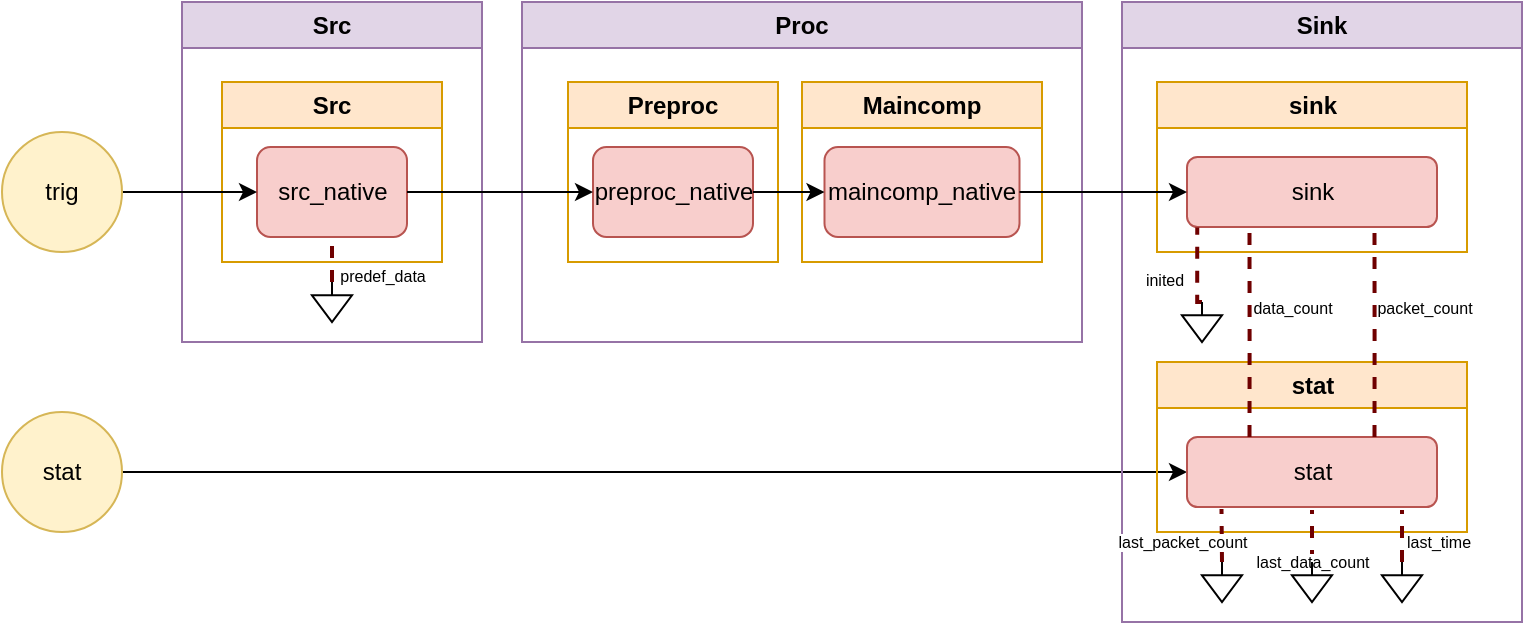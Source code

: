 <mxfile version="21.1.2" type="device" pages="6">
  <diagram name="pc" id="nPVtAR7yXAO4nVBtrVuD">
    <mxGraphModel dx="793" dy="1087" grid="1" gridSize="10" guides="1" tooltips="1" connect="1" arrows="1" fold="1" page="1" pageScale="1" pageWidth="850" pageHeight="1100" math="0" shadow="0">
      <root>
        <mxCell id="0" />
        <mxCell id="1" parent="0" />
        <mxCell id="8alvvatvQHZMMM2ewKF0-5" value="Src" style="swimlane;whiteSpace=wrap;html=1;fillColor=#e1d5e7;strokeColor=#9673a6;" parent="1" vertex="1">
          <mxGeometry x="100" y="10" width="150" height="170" as="geometry" />
        </mxCell>
        <mxCell id="8alvvatvQHZMMM2ewKF0-8" value="Src" style="swimlane;whiteSpace=wrap;html=1;fillColor=#ffe6cc;strokeColor=#d79b00;" parent="8alvvatvQHZMMM2ewKF0-5" vertex="1">
          <mxGeometry x="20" y="40" width="110" height="90" as="geometry" />
        </mxCell>
        <mxCell id="8alvvatvQHZMMM2ewKF0-9" value="src_native" style="rounded=1;whiteSpace=wrap;html=1;fillColor=#f8cecc;strokeColor=#b85450;" parent="8alvvatvQHZMMM2ewKF0-8" vertex="1">
          <mxGeometry x="17.5" y="32.5" width="75" height="45" as="geometry" />
        </mxCell>
        <mxCell id="8alvvatvQHZMMM2ewKF0-21" style="edgeStyle=orthogonalEdgeStyle;rounded=0;orthogonalLoop=1;jettySize=auto;html=1;exitX=0.5;exitY=0;exitDx=0;exitDy=0;exitPerimeter=0;entryX=0.5;entryY=1;entryDx=0;entryDy=0;endArrow=none;endFill=0;dashed=1;fillColor=#a20025;strokeColor=#6F0000;strokeWidth=2;" parent="8alvvatvQHZMMM2ewKF0-5" source="8alvvatvQHZMMM2ewKF0-20" target="8alvvatvQHZMMM2ewKF0-9" edge="1">
          <mxGeometry relative="1" as="geometry" />
        </mxCell>
        <mxCell id="8alvvatvQHZMMM2ewKF0-22" value="predef_data" style="edgeLabel;html=1;align=center;verticalAlign=middle;resizable=0;points=[];fontSize=8;" parent="8alvvatvQHZMMM2ewKF0-21" vertex="1" connectable="0">
          <mxGeometry x="-0.22" relative="1" as="geometry">
            <mxPoint x="25" y="6" as="offset" />
          </mxGeometry>
        </mxCell>
        <mxCell id="8alvvatvQHZMMM2ewKF0-20" value="" style="pointerEvents=1;verticalLabelPosition=bottom;shadow=0;dashed=0;align=center;html=1;verticalAlign=top;shape=mxgraph.electrical.signal_sources.signal_ground;" parent="8alvvatvQHZMMM2ewKF0-5" vertex="1">
          <mxGeometry x="65" y="140" width="20" height="20" as="geometry" />
        </mxCell>
        <mxCell id="8alvvatvQHZMMM2ewKF0-57" style="edgeStyle=orthogonalEdgeStyle;rounded=0;orthogonalLoop=1;jettySize=auto;html=1;exitX=1;exitY=0.5;exitDx=0;exitDy=0;entryX=0;entryY=0.5;entryDx=0;entryDy=0;" parent="1" source="8alvvatvQHZMMM2ewKF0-11" target="8alvvatvQHZMMM2ewKF0-9" edge="1">
          <mxGeometry relative="1" as="geometry" />
        </mxCell>
        <mxCell id="8alvvatvQHZMMM2ewKF0-11" value="trig" style="ellipse;whiteSpace=wrap;html=1;aspect=fixed;fillColor=#fff2cc;strokeColor=#d6b656;" parent="1" vertex="1">
          <mxGeometry x="10" y="75" width="60" height="60" as="geometry" />
        </mxCell>
        <mxCell id="8alvvatvQHZMMM2ewKF0-58" style="edgeStyle=orthogonalEdgeStyle;rounded=0;orthogonalLoop=1;jettySize=auto;html=1;exitX=1;exitY=0.5;exitDx=0;exitDy=0;entryX=0;entryY=0.5;entryDx=0;entryDy=0;" parent="1" source="8alvvatvQHZMMM2ewKF0-13" target="8alvvatvQHZMMM2ewKF0-32" edge="1">
          <mxGeometry relative="1" as="geometry" />
        </mxCell>
        <mxCell id="8alvvatvQHZMMM2ewKF0-13" value="stat" style="ellipse;whiteSpace=wrap;html=1;aspect=fixed;fillColor=#fff2cc;strokeColor=#d6b656;" parent="1" vertex="1">
          <mxGeometry x="10" y="215" width="60" height="60" as="geometry" />
        </mxCell>
        <mxCell id="8alvvatvQHZMMM2ewKF0-14" value="Proc" style="swimlane;whiteSpace=wrap;html=1;fillColor=#e1d5e7;strokeColor=#9673a6;" parent="1" vertex="1">
          <mxGeometry x="270" y="10" width="280" height="170" as="geometry" />
        </mxCell>
        <mxCell id="8alvvatvQHZMMM2ewKF0-15" value="Preproc" style="swimlane;whiteSpace=wrap;html=1;fillColor=#ffe6cc;strokeColor=#d79b00;" parent="8alvvatvQHZMMM2ewKF0-14" vertex="1">
          <mxGeometry x="23" y="40" width="105" height="90" as="geometry" />
        </mxCell>
        <mxCell id="8alvvatvQHZMMM2ewKF0-16" value="preproc_native" style="rounded=1;whiteSpace=wrap;html=1;fillColor=#f8cecc;strokeColor=#b85450;" parent="8alvvatvQHZMMM2ewKF0-15" vertex="1">
          <mxGeometry x="12.5" y="32.5" width="80" height="45" as="geometry" />
        </mxCell>
        <mxCell id="8alvvatvQHZMMM2ewKF0-26" value="Maincomp" style="swimlane;whiteSpace=wrap;html=1;fillColor=#ffe6cc;strokeColor=#d79b00;" parent="8alvvatvQHZMMM2ewKF0-14" vertex="1">
          <mxGeometry x="140" y="40" width="120" height="90" as="geometry" />
        </mxCell>
        <mxCell id="8alvvatvQHZMMM2ewKF0-27" value="maincomp_native" style="rounded=1;whiteSpace=wrap;html=1;fillColor=#f8cecc;strokeColor=#b85450;" parent="8alvvatvQHZMMM2ewKF0-26" vertex="1">
          <mxGeometry x="11.25" y="32.5" width="97.5" height="45" as="geometry" />
        </mxCell>
        <mxCell id="8alvvatvQHZMMM2ewKF0-55" style="edgeStyle=orthogonalEdgeStyle;rounded=0;orthogonalLoop=1;jettySize=auto;html=1;exitX=1;exitY=0.5;exitDx=0;exitDy=0;entryX=0;entryY=0.5;entryDx=0;entryDy=0;" parent="8alvvatvQHZMMM2ewKF0-14" source="8alvvatvQHZMMM2ewKF0-16" target="8alvvatvQHZMMM2ewKF0-27" edge="1">
          <mxGeometry relative="1" as="geometry" />
        </mxCell>
        <mxCell id="8alvvatvQHZMMM2ewKF0-17" value="Sink" style="swimlane;whiteSpace=wrap;html=1;fillColor=#e1d5e7;strokeColor=#9673a6;startSize=23;" parent="1" vertex="1">
          <mxGeometry x="570" y="10" width="200" height="310" as="geometry" />
        </mxCell>
        <mxCell id="8alvvatvQHZMMM2ewKF0-18" value="sink" style="swimlane;whiteSpace=wrap;html=1;fillColor=#ffe6cc;strokeColor=#d79b00;" parent="8alvvatvQHZMMM2ewKF0-17" vertex="1">
          <mxGeometry x="17.5" y="40" width="155" height="85" as="geometry" />
        </mxCell>
        <mxCell id="8alvvatvQHZMMM2ewKF0-19" value="&lt;div&gt;sink&lt;/div&gt;" style="rounded=1;whiteSpace=wrap;html=1;fillColor=#f8cecc;strokeColor=#b85450;" parent="8alvvatvQHZMMM2ewKF0-18" vertex="1">
          <mxGeometry x="15" y="37.5" width="125" height="35" as="geometry" />
        </mxCell>
        <mxCell id="8alvvatvQHZMMM2ewKF0-31" value="stat" style="swimlane;whiteSpace=wrap;html=1;fillColor=#ffe6cc;strokeColor=#d79b00;" parent="8alvvatvQHZMMM2ewKF0-17" vertex="1">
          <mxGeometry x="17.5" y="180" width="155" height="85" as="geometry" />
        </mxCell>
        <mxCell id="8alvvatvQHZMMM2ewKF0-32" value="stat" style="rounded=1;whiteSpace=wrap;html=1;fillColor=#f8cecc;strokeColor=#b85450;" parent="8alvvatvQHZMMM2ewKF0-31" vertex="1">
          <mxGeometry x="15" y="37.5" width="125" height="35" as="geometry" />
        </mxCell>
        <mxCell id="8alvvatvQHZMMM2ewKF0-33" style="edgeStyle=orthogonalEdgeStyle;rounded=0;orthogonalLoop=1;jettySize=auto;html=1;entryX=0.041;entryY=1.006;entryDx=0;entryDy=0;endArrow=none;endFill=0;dashed=1;fillColor=#a20025;strokeColor=#6F0000;strokeWidth=2;exitX=0.5;exitY=0;exitDx=0;exitDy=0;exitPerimeter=0;entryPerimeter=0;" parent="8alvvatvQHZMMM2ewKF0-17" source="8alvvatvQHZMMM2ewKF0-35" target="8alvvatvQHZMMM2ewKF0-19" edge="1">
          <mxGeometry relative="1" as="geometry">
            <mxPoint x="40" y="150" as="sourcePoint" />
            <mxPoint x="40" y="120" as="targetPoint" />
          </mxGeometry>
        </mxCell>
        <mxCell id="8alvvatvQHZMMM2ewKF0-34" value="inited" style="edgeLabel;html=1;align=center;verticalAlign=middle;resizable=0;points=[];fontSize=8;" parent="8alvvatvQHZMMM2ewKF0-33" vertex="1" connectable="0">
          <mxGeometry x="-0.22" relative="1" as="geometry">
            <mxPoint x="-17" y="2" as="offset" />
          </mxGeometry>
        </mxCell>
        <mxCell id="8alvvatvQHZMMM2ewKF0-35" value="" style="pointerEvents=1;verticalLabelPosition=bottom;shadow=0;dashed=0;align=center;html=1;verticalAlign=top;shape=mxgraph.electrical.signal_sources.signal_ground;" parent="8alvvatvQHZMMM2ewKF0-17" vertex="1">
          <mxGeometry x="30" y="150" width="20" height="20" as="geometry" />
        </mxCell>
        <mxCell id="8alvvatvQHZMMM2ewKF0-37" style="edgeStyle=orthogonalEdgeStyle;rounded=0;orthogonalLoop=1;jettySize=auto;html=1;entryX=0.25;entryY=1;entryDx=0;entryDy=0;endArrow=none;endFill=0;dashed=1;fillColor=#a20025;strokeColor=#6F0000;strokeWidth=2;exitX=0.25;exitY=0;exitDx=0;exitDy=0;" parent="8alvvatvQHZMMM2ewKF0-17" source="8alvvatvQHZMMM2ewKF0-32" target="8alvvatvQHZMMM2ewKF0-19" edge="1">
          <mxGeometry relative="1" as="geometry">
            <mxPoint x="50" y="160" as="sourcePoint" />
            <mxPoint x="50" y="130" as="targetPoint" />
            <Array as="points">
              <mxPoint x="64" y="170" />
              <mxPoint x="64" y="170" />
            </Array>
          </mxGeometry>
        </mxCell>
        <mxCell id="8alvvatvQHZMMM2ewKF0-38" value="data_count" style="edgeLabel;html=1;align=center;verticalAlign=middle;resizable=0;points=[];fontSize=8;" parent="8alvvatvQHZMMM2ewKF0-37" vertex="1" connectable="0">
          <mxGeometry x="-0.22" relative="1" as="geometry">
            <mxPoint x="21" y="-24" as="offset" />
          </mxGeometry>
        </mxCell>
        <mxCell id="8alvvatvQHZMMM2ewKF0-39" style="edgeStyle=orthogonalEdgeStyle;rounded=0;orthogonalLoop=1;jettySize=auto;html=1;entryX=0.75;entryY=1;entryDx=0;entryDy=0;endArrow=none;endFill=0;dashed=1;fillColor=#a20025;strokeColor=#6F0000;strokeWidth=2;exitX=0.75;exitY=0;exitDx=0;exitDy=0;" parent="8alvvatvQHZMMM2ewKF0-17" source="8alvvatvQHZMMM2ewKF0-32" target="8alvvatvQHZMMM2ewKF0-19" edge="1">
          <mxGeometry relative="1" as="geometry">
            <mxPoint x="130" y="220" as="sourcePoint" />
            <mxPoint x="130" y="120" as="targetPoint" />
            <Array as="points">
              <mxPoint x="126" y="170" />
              <mxPoint x="126" y="170" />
            </Array>
          </mxGeometry>
        </mxCell>
        <mxCell id="8alvvatvQHZMMM2ewKF0-40" value="packet_count" style="edgeLabel;html=1;align=center;verticalAlign=middle;resizable=0;points=[];fontSize=8;" parent="8alvvatvQHZMMM2ewKF0-39" vertex="1" connectable="0">
          <mxGeometry x="-0.22" relative="1" as="geometry">
            <mxPoint x="24" y="-24" as="offset" />
          </mxGeometry>
        </mxCell>
        <mxCell id="8alvvatvQHZMMM2ewKF0-41" style="edgeStyle=orthogonalEdgeStyle;rounded=0;orthogonalLoop=1;jettySize=auto;html=1;endArrow=none;endFill=0;dashed=1;fillColor=#a20025;strokeColor=#6F0000;strokeWidth=2;exitX=0.5;exitY=0;exitDx=0;exitDy=0;exitPerimeter=0;entryX=0.218;entryY=1.03;entryDx=0;entryDy=0;entryPerimeter=0;" parent="8alvvatvQHZMMM2ewKF0-17" source="8alvvatvQHZMMM2ewKF0-43" edge="1">
          <mxGeometry relative="1" as="geometry">
            <mxPoint x="50" y="280" as="sourcePoint" />
            <mxPoint x="49.75" y="253.55" as="targetPoint" />
          </mxGeometry>
        </mxCell>
        <mxCell id="8alvvatvQHZMMM2ewKF0-42" value="last_packet_count" style="edgeLabel;html=1;align=center;verticalAlign=middle;resizable=0;points=[];fontSize=8;" parent="8alvvatvQHZMMM2ewKF0-41" vertex="1" connectable="0">
          <mxGeometry x="-0.22" relative="1" as="geometry">
            <mxPoint x="-20" as="offset" />
          </mxGeometry>
        </mxCell>
        <mxCell id="8alvvatvQHZMMM2ewKF0-43" value="" style="pointerEvents=1;verticalLabelPosition=bottom;shadow=0;dashed=0;align=center;html=1;verticalAlign=top;shape=mxgraph.electrical.signal_sources.signal_ground;" parent="8alvvatvQHZMMM2ewKF0-17" vertex="1">
          <mxGeometry x="40" y="280" width="20" height="20" as="geometry" />
        </mxCell>
        <mxCell id="8alvvatvQHZMMM2ewKF0-48" style="edgeStyle=orthogonalEdgeStyle;rounded=0;orthogonalLoop=1;jettySize=auto;html=1;endArrow=none;endFill=0;dashed=1;fillColor=#a20025;strokeColor=#6F0000;strokeWidth=2;exitX=0.5;exitY=0;exitDx=0;exitDy=0;exitPerimeter=0;entryX=0.218;entryY=1.03;entryDx=0;entryDy=0;entryPerimeter=0;" parent="8alvvatvQHZMMM2ewKF0-17" source="8alvvatvQHZMMM2ewKF0-50" edge="1">
          <mxGeometry relative="1" as="geometry">
            <mxPoint x="95" y="280" as="sourcePoint" />
            <mxPoint x="95" y="254" as="targetPoint" />
            <Array as="points">
              <mxPoint x="95" y="260" />
              <mxPoint x="95" y="260" />
            </Array>
          </mxGeometry>
        </mxCell>
        <mxCell id="8alvvatvQHZMMM2ewKF0-49" value="last_data_count" style="edgeLabel;html=1;align=center;verticalAlign=middle;resizable=0;points=[];fontSize=8;" parent="8alvvatvQHZMMM2ewKF0-48" vertex="1" connectable="0">
          <mxGeometry x="-0.22" relative="1" as="geometry">
            <mxPoint y="10" as="offset" />
          </mxGeometry>
        </mxCell>
        <mxCell id="8alvvatvQHZMMM2ewKF0-50" value="" style="pointerEvents=1;verticalLabelPosition=bottom;shadow=0;dashed=0;align=center;html=1;verticalAlign=top;shape=mxgraph.electrical.signal_sources.signal_ground;" parent="8alvvatvQHZMMM2ewKF0-17" vertex="1">
          <mxGeometry x="85" y="280" width="20" height="20" as="geometry" />
        </mxCell>
        <mxCell id="8alvvatvQHZMMM2ewKF0-51" style="edgeStyle=orthogonalEdgeStyle;rounded=0;orthogonalLoop=1;jettySize=auto;html=1;endArrow=none;endFill=0;dashed=1;fillColor=#a20025;strokeColor=#6F0000;strokeWidth=2;exitX=0.5;exitY=0;exitDx=0;exitDy=0;exitPerimeter=0;entryX=0.218;entryY=1.03;entryDx=0;entryDy=0;entryPerimeter=0;" parent="8alvvatvQHZMMM2ewKF0-17" source="8alvvatvQHZMMM2ewKF0-53" edge="1">
          <mxGeometry relative="1" as="geometry">
            <mxPoint x="140" y="280" as="sourcePoint" />
            <mxPoint x="140" y="254" as="targetPoint" />
            <Array as="points">
              <mxPoint x="140.5" y="270" />
              <mxPoint x="140.5" y="270" />
            </Array>
          </mxGeometry>
        </mxCell>
        <mxCell id="8alvvatvQHZMMM2ewKF0-52" value="last_time" style="edgeLabel;html=1;align=center;verticalAlign=middle;resizable=0;points=[];fontSize=8;" parent="8alvvatvQHZMMM2ewKF0-51" vertex="1" connectable="0">
          <mxGeometry x="-0.22" relative="1" as="geometry">
            <mxPoint x="18" as="offset" />
          </mxGeometry>
        </mxCell>
        <mxCell id="8alvvatvQHZMMM2ewKF0-53" value="" style="pointerEvents=1;verticalLabelPosition=bottom;shadow=0;dashed=0;align=center;html=1;verticalAlign=top;shape=mxgraph.electrical.signal_sources.signal_ground;" parent="8alvvatvQHZMMM2ewKF0-17" vertex="1">
          <mxGeometry x="130" y="280" width="20" height="20" as="geometry" />
        </mxCell>
        <mxCell id="8alvvatvQHZMMM2ewKF0-54" style="edgeStyle=orthogonalEdgeStyle;rounded=0;orthogonalLoop=1;jettySize=auto;html=1;exitX=1;exitY=0.5;exitDx=0;exitDy=0;entryX=0;entryY=0.5;entryDx=0;entryDy=0;" parent="1" source="8alvvatvQHZMMM2ewKF0-27" target="8alvvatvQHZMMM2ewKF0-19" edge="1">
          <mxGeometry relative="1" as="geometry" />
        </mxCell>
        <mxCell id="8alvvatvQHZMMM2ewKF0-56" style="edgeStyle=orthogonalEdgeStyle;rounded=0;orthogonalLoop=1;jettySize=auto;html=1;exitX=1;exitY=0.5;exitDx=0;exitDy=0;entryX=0;entryY=0.5;entryDx=0;entryDy=0;" parent="1" source="8alvvatvQHZMMM2ewKF0-9" target="8alvvatvQHZMMM2ewKF0-16" edge="1">
          <mxGeometry relative="1" as="geometry" />
        </mxCell>
      </root>
    </mxGraphModel>
  </diagram>
  <diagram id="V0MLZaTLNw5HauZ7aYp-" name="pc-prob-exp">
    <mxGraphModel dx="793" dy="1087" grid="1" gridSize="10" guides="1" tooltips="1" connect="1" arrows="1" fold="1" page="1" pageScale="1" pageWidth="850" pageHeight="1100" math="0" shadow="0">
      <root>
        <mxCell id="0" />
        <mxCell id="1" parent="0" />
        <mxCell id="B4ElUztjHzFX7PLNb7sK-1" value="" style="group" parent="1" vertex="1" connectable="0">
          <mxGeometry x="405" y="325" width="14" height="11" as="geometry" />
        </mxCell>
        <mxCell id="B4ElUztjHzFX7PLNb7sK-2" value="" style="ellipse;whiteSpace=wrap;html=1;aspect=fixed;" parent="B4ElUztjHzFX7PLNb7sK-1" vertex="1">
          <mxGeometry y="1" width="9" height="9" as="geometry" />
        </mxCell>
        <mxCell id="B4ElUztjHzFX7PLNb7sK-3" value="" style="rounded=0;whiteSpace=wrap;html=1;strokeColor=none;strokeOpacity=100;" parent="1" vertex="1">
          <mxGeometry x="409" y="325" width="10" height="11" as="geometry" />
        </mxCell>
        <mxCell id="B4ElUztjHzFX7PLNb7sK-4" value="Src" style="swimlane;whiteSpace=wrap;html=1;fillColor=#e1d5e7;strokeColor=#9673a6;" parent="1" vertex="1">
          <mxGeometry x="100" y="10" width="300" height="310" as="geometry" />
        </mxCell>
        <mxCell id="B4ElUztjHzFX7PLNb7sK-5" value="Src" style="swimlane;whiteSpace=wrap;html=1;fillColor=#ffe6cc;strokeColor=#d79b00;" parent="B4ElUztjHzFX7PLNb7sK-4" vertex="1">
          <mxGeometry x="20" y="40" width="110" height="90" as="geometry" />
        </mxCell>
        <mxCell id="B4ElUztjHzFX7PLNb7sK-6" value="src_native" style="rounded=1;whiteSpace=wrap;html=1;fillColor=#f8cecc;strokeColor=#b85450;" parent="B4ElUztjHzFX7PLNb7sK-5" vertex="1">
          <mxGeometry x="17.5" y="32.5" width="75" height="45" as="geometry" />
        </mxCell>
        <mxCell id="B4ElUztjHzFX7PLNb7sK-7" style="edgeStyle=orthogonalEdgeStyle;rounded=0;orthogonalLoop=1;jettySize=auto;html=1;exitX=0.5;exitY=0;exitDx=0;exitDy=0;exitPerimeter=0;entryX=0.5;entryY=1;entryDx=0;entryDy=0;endArrow=none;endFill=0;dashed=1;fillColor=#a20025;strokeColor=#6F0000;strokeWidth=2;" parent="B4ElUztjHzFX7PLNb7sK-4" source="B4ElUztjHzFX7PLNb7sK-9" target="B4ElUztjHzFX7PLNb7sK-6" edge="1">
          <mxGeometry relative="1" as="geometry" />
        </mxCell>
        <mxCell id="B4ElUztjHzFX7PLNb7sK-8" value="predef_data" style="edgeLabel;html=1;align=center;verticalAlign=middle;resizable=0;points=[];fontSize=8;" parent="B4ElUztjHzFX7PLNb7sK-7" vertex="1" connectable="0">
          <mxGeometry x="-0.22" relative="1" as="geometry">
            <mxPoint x="25" y="6" as="offset" />
          </mxGeometry>
        </mxCell>
        <mxCell id="B4ElUztjHzFX7PLNb7sK-9" value="" style="pointerEvents=1;verticalLabelPosition=bottom;shadow=0;dashed=0;align=center;html=1;verticalAlign=top;shape=mxgraph.electrical.signal_sources.signal_ground;" parent="B4ElUztjHzFX7PLNb7sK-4" vertex="1">
          <mxGeometry x="65" y="140" width="20" height="20" as="geometry" />
        </mxCell>
        <mxCell id="B4ElUztjHzFX7PLNb7sK-10" value="Lib.Probes.CounterProbe" style="swimlane;whiteSpace=wrap;html=1;dashed=1;" parent="B4ElUztjHzFX7PLNb7sK-4" vertex="1">
          <mxGeometry x="150" y="40" width="140" height="250" as="geometry" />
        </mxCell>
        <mxCell id="B4ElUztjHzFX7PLNb7sK-11" value="packet-cnt" style="swimlane;whiteSpace=wrap;html=1;fillColor=#ffe6cc;strokeColor=#d79b00;" parent="B4ElUztjHzFX7PLNb7sK-10" vertex="1">
          <mxGeometry x="40" y="80" width="84.5" height="70" as="geometry" />
        </mxCell>
        <mxCell id="B4ElUztjHzFX7PLNb7sK-12" value="_kern" style="rounded=1;whiteSpace=wrap;html=1;fillColor=#f8cecc;strokeColor=#b85450;" parent="B4ElUztjHzFX7PLNb7sK-11" vertex="1">
          <mxGeometry x="12.88" y="31.25" width="57.5" height="27.5" as="geometry" />
        </mxCell>
        <mxCell id="B4ElUztjHzFX7PLNb7sK-13" value="buffer-flush" style="swimlane;whiteSpace=wrap;html=1;fillColor=#ffe6cc;strokeColor=#d79b00;" parent="B4ElUztjHzFX7PLNb7sK-10" vertex="1">
          <mxGeometry x="40" y="170" width="84.5" height="70" as="geometry" />
        </mxCell>
        <mxCell id="B4ElUztjHzFX7PLNb7sK-14" value="_kern" style="rounded=1;whiteSpace=wrap;html=1;fillColor=#f8cecc;strokeColor=#b85450;" parent="B4ElUztjHzFX7PLNb7sK-13" vertex="1">
          <mxGeometry x="12.25" y="32.5" width="58.75" height="27.5" as="geometry" />
        </mxCell>
        <mxCell id="B4ElUztjHzFX7PLNb7sK-15" value="" style="endArrow=none;html=1;rounded=0;fillColor=#a20025;strokeColor=#6F0000;dashed=1;entryX=0.5;entryY=1;entryDx=0;entryDy=0;" parent="B4ElUztjHzFX7PLNb7sK-10" source="B4ElUztjHzFX7PLNb7sK-14" target="B4ElUztjHzFX7PLNb7sK-12" edge="1">
          <mxGeometry width="50" height="50" relative="1" as="geometry">
            <mxPoint x="130" y="100" as="sourcePoint" />
            <mxPoint x="180" y="50" as="targetPoint" />
          </mxGeometry>
        </mxCell>
        <mxCell id="B4ElUztjHzFX7PLNb7sK-16" value="&lt;font style=&quot;font-size: 8px;&quot;&gt;cnt_buff&lt;/font&gt;" style="edgeLabel;html=1;align=center;verticalAlign=middle;resizable=0;points=[];" parent="B4ElUztjHzFX7PLNb7sK-15" vertex="1" connectable="0">
          <mxGeometry x="0.45" y="1" relative="1" as="geometry">
            <mxPoint x="27" y="4" as="offset" />
          </mxGeometry>
        </mxCell>
        <mxCell id="B4ElUztjHzFX7PLNb7sK-17" style="edgeStyle=orthogonalEdgeStyle;rounded=0;orthogonalLoop=1;jettySize=auto;html=1;exitX=1;exitY=0.5;exitDx=0;exitDy=0;entryX=0;entryY=0.5;entryDx=0;entryDy=0;" parent="B4ElUztjHzFX7PLNb7sK-4" source="B4ElUztjHzFX7PLNb7sK-6" target="B4ElUztjHzFX7PLNb7sK-12" edge="1">
          <mxGeometry relative="1" as="geometry">
            <Array as="points">
              <mxPoint x="170" y="95" />
              <mxPoint x="170" y="165" />
            </Array>
          </mxGeometry>
        </mxCell>
        <mxCell id="B4ElUztjHzFX7PLNb7sK-18" style="edgeStyle=orthogonalEdgeStyle;rounded=0;orthogonalLoop=1;jettySize=auto;html=1;exitX=1;exitY=0.5;exitDx=0;exitDy=0;entryX=0;entryY=0.5;entryDx=0;entryDy=0;" parent="1" source="B4ElUztjHzFX7PLNb7sK-19" target="B4ElUztjHzFX7PLNb7sK-6" edge="1">
          <mxGeometry relative="1" as="geometry" />
        </mxCell>
        <mxCell id="B4ElUztjHzFX7PLNb7sK-19" value="trig" style="ellipse;whiteSpace=wrap;html=1;aspect=fixed;fillColor=#fff2cc;strokeColor=#d6b656;" parent="1" vertex="1">
          <mxGeometry x="10" y="75" width="60" height="60" as="geometry" />
        </mxCell>
        <mxCell id="B4ElUztjHzFX7PLNb7sK-20" style="edgeStyle=orthogonalEdgeStyle;rounded=0;orthogonalLoop=1;jettySize=auto;html=1;exitX=1;exitY=0.5;exitDx=0;exitDy=0;entryX=0;entryY=0.5;entryDx=0;entryDy=0;" parent="1" source="B4ElUztjHzFX7PLNb7sK-21" target="B4ElUztjHzFX7PLNb7sK-40" edge="1">
          <mxGeometry relative="1" as="geometry">
            <Array as="points">
              <mxPoint x="840" y="500" />
              <mxPoint x="840" y="245" />
            </Array>
          </mxGeometry>
        </mxCell>
        <mxCell id="B4ElUztjHzFX7PLNb7sK-21" value="stat" style="ellipse;whiteSpace=wrap;html=1;aspect=fixed;fillColor=#fff2cc;strokeColor=#d6b656;" parent="1" vertex="1">
          <mxGeometry x="20" y="470" width="60" height="60" as="geometry" />
        </mxCell>
        <mxCell id="B4ElUztjHzFX7PLNb7sK-22" value="Proc" style="swimlane;whiteSpace=wrap;html=1;fillColor=#e1d5e7;strokeColor=#9673a6;" parent="1" vertex="1">
          <mxGeometry x="425" y="10" width="410" height="310" as="geometry" />
        </mxCell>
        <mxCell id="B4ElUztjHzFX7PLNb7sK-23" value="Preproc" style="swimlane;whiteSpace=wrap;html=1;fillColor=#ffe6cc;strokeColor=#d79b00;" parent="B4ElUztjHzFX7PLNb7sK-22" vertex="1">
          <mxGeometry x="15" y="40" width="105" height="90" as="geometry" />
        </mxCell>
        <mxCell id="B4ElUztjHzFX7PLNb7sK-24" value="preproc_native" style="rounded=1;whiteSpace=wrap;html=1;fillColor=#f8cecc;strokeColor=#b85450;" parent="B4ElUztjHzFX7PLNb7sK-23" vertex="1">
          <mxGeometry x="12.5" y="32.5" width="80" height="45" as="geometry" />
        </mxCell>
        <mxCell id="B4ElUztjHzFX7PLNb7sK-25" value="Maincomp" style="swimlane;whiteSpace=wrap;html=1;fillColor=#ffe6cc;strokeColor=#d79b00;" parent="B4ElUztjHzFX7PLNb7sK-22" vertex="1">
          <mxGeometry x="280" y="40" width="120" height="90" as="geometry" />
        </mxCell>
        <mxCell id="B4ElUztjHzFX7PLNb7sK-26" value="maincomp_native" style="rounded=1;whiteSpace=wrap;html=1;fillColor=#f8cecc;strokeColor=#b85450;" parent="B4ElUztjHzFX7PLNb7sK-25" vertex="1">
          <mxGeometry x="11.25" y="32.5" width="97.5" height="45" as="geometry" />
        </mxCell>
        <mxCell id="B4ElUztjHzFX7PLNb7sK-27" style="edgeStyle=orthogonalEdgeStyle;rounded=0;orthogonalLoop=1;jettySize=auto;html=1;exitX=1;exitY=0.5;exitDx=0;exitDy=0;entryX=0;entryY=0.5;entryDx=0;entryDy=0;" parent="B4ElUztjHzFX7PLNb7sK-22" source="B4ElUztjHzFX7PLNb7sK-24" target="B4ElUztjHzFX7PLNb7sK-26" edge="1">
          <mxGeometry relative="1" as="geometry" />
        </mxCell>
        <mxCell id="B4ElUztjHzFX7PLNb7sK-28" value="Lib.Probes.CounterProbe" style="swimlane;whiteSpace=wrap;html=1;dashed=1;" parent="B4ElUztjHzFX7PLNb7sK-22" vertex="1">
          <mxGeometry x="130" y="40" width="140" height="250" as="geometry" />
        </mxCell>
        <mxCell id="B4ElUztjHzFX7PLNb7sK-29" value="packet-cnt" style="swimlane;whiteSpace=wrap;html=1;fillColor=#ffe6cc;strokeColor=#d79b00;" parent="B4ElUztjHzFX7PLNb7sK-28" vertex="1">
          <mxGeometry x="40" y="80" width="84.5" height="70" as="geometry" />
        </mxCell>
        <mxCell id="B4ElUztjHzFX7PLNb7sK-30" value="_kern" style="rounded=1;whiteSpace=wrap;html=1;fillColor=#f8cecc;strokeColor=#b85450;" parent="B4ElUztjHzFX7PLNb7sK-29" vertex="1">
          <mxGeometry x="12.88" y="31.25" width="57.5" height="27.5" as="geometry" />
        </mxCell>
        <mxCell id="B4ElUztjHzFX7PLNb7sK-31" value="buffer-flush" style="swimlane;whiteSpace=wrap;html=1;fillColor=#ffe6cc;strokeColor=#d79b00;" parent="B4ElUztjHzFX7PLNb7sK-28" vertex="1">
          <mxGeometry x="40" y="170" width="84.5" height="70" as="geometry" />
        </mxCell>
        <mxCell id="B4ElUztjHzFX7PLNb7sK-32" value="_kern" style="rounded=1;whiteSpace=wrap;html=1;fillColor=#f8cecc;strokeColor=#b85450;" parent="B4ElUztjHzFX7PLNb7sK-31" vertex="1">
          <mxGeometry x="12.25" y="32.5" width="58.75" height="27.5" as="geometry" />
        </mxCell>
        <mxCell id="B4ElUztjHzFX7PLNb7sK-33" value="" style="endArrow=none;html=1;rounded=0;fillColor=#a20025;strokeColor=#6F0000;dashed=1;entryX=0.5;entryY=1;entryDx=0;entryDy=0;" parent="B4ElUztjHzFX7PLNb7sK-28" source="B4ElUztjHzFX7PLNb7sK-32" target="B4ElUztjHzFX7PLNb7sK-30" edge="1">
          <mxGeometry width="50" height="50" relative="1" as="geometry">
            <mxPoint x="130" y="100" as="sourcePoint" />
            <mxPoint x="180" y="50" as="targetPoint" />
          </mxGeometry>
        </mxCell>
        <mxCell id="B4ElUztjHzFX7PLNb7sK-34" value="&lt;font style=&quot;font-size: 8px;&quot;&gt;cnt_buff&lt;/font&gt;" style="edgeLabel;html=1;align=center;verticalAlign=middle;resizable=0;points=[];" parent="B4ElUztjHzFX7PLNb7sK-33" vertex="1" connectable="0">
          <mxGeometry x="0.45" y="1" relative="1" as="geometry">
            <mxPoint x="27" y="4" as="offset" />
          </mxGeometry>
        </mxCell>
        <mxCell id="B4ElUztjHzFX7PLNb7sK-35" style="edgeStyle=orthogonalEdgeStyle;rounded=0;orthogonalLoop=1;jettySize=auto;html=1;exitX=1;exitY=0.5;exitDx=0;exitDy=0;entryX=0;entryY=0.5;entryDx=0;entryDy=0;" parent="B4ElUztjHzFX7PLNb7sK-22" source="B4ElUztjHzFX7PLNb7sK-24" target="B4ElUztjHzFX7PLNb7sK-30" edge="1">
          <mxGeometry relative="1" as="geometry">
            <Array as="points">
              <mxPoint x="150" y="95" />
              <mxPoint x="150" y="165" />
            </Array>
          </mxGeometry>
        </mxCell>
        <mxCell id="B4ElUztjHzFX7PLNb7sK-36" value="Sink" style="swimlane;whiteSpace=wrap;html=1;fillColor=#e1d5e7;strokeColor=#9673a6;startSize=23;" parent="1" vertex="1">
          <mxGeometry x="850" y="10" width="200" height="310" as="geometry" />
        </mxCell>
        <mxCell id="B4ElUztjHzFX7PLNb7sK-37" value="sink" style="swimlane;whiteSpace=wrap;html=1;fillColor=#ffe6cc;strokeColor=#d79b00;" parent="B4ElUztjHzFX7PLNb7sK-36" vertex="1">
          <mxGeometry x="17.5" y="40" width="155" height="85" as="geometry" />
        </mxCell>
        <mxCell id="B4ElUztjHzFX7PLNb7sK-38" value="&lt;div&gt;sink&lt;/div&gt;" style="rounded=1;whiteSpace=wrap;html=1;fillColor=#f8cecc;strokeColor=#b85450;" parent="B4ElUztjHzFX7PLNb7sK-37" vertex="1">
          <mxGeometry x="15" y="37.5" width="125" height="35" as="geometry" />
        </mxCell>
        <mxCell id="B4ElUztjHzFX7PLNb7sK-39" value="stat" style="swimlane;whiteSpace=wrap;html=1;fillColor=#ffe6cc;strokeColor=#d79b00;" parent="B4ElUztjHzFX7PLNb7sK-36" vertex="1">
          <mxGeometry x="17.5" y="180" width="155" height="85" as="geometry" />
        </mxCell>
        <mxCell id="B4ElUztjHzFX7PLNb7sK-40" value="stat" style="rounded=1;whiteSpace=wrap;html=1;fillColor=#f8cecc;strokeColor=#b85450;" parent="B4ElUztjHzFX7PLNb7sK-39" vertex="1">
          <mxGeometry x="15" y="37.5" width="125" height="35" as="geometry" />
        </mxCell>
        <mxCell id="B4ElUztjHzFX7PLNb7sK-41" style="edgeStyle=orthogonalEdgeStyle;rounded=0;orthogonalLoop=1;jettySize=auto;html=1;entryX=0.041;entryY=1.006;entryDx=0;entryDy=0;endArrow=none;endFill=0;dashed=1;fillColor=#a20025;strokeColor=#6F0000;strokeWidth=2;exitX=0.5;exitY=0;exitDx=0;exitDy=0;exitPerimeter=0;entryPerimeter=0;" parent="B4ElUztjHzFX7PLNb7sK-36" source="B4ElUztjHzFX7PLNb7sK-43" target="B4ElUztjHzFX7PLNb7sK-38" edge="1">
          <mxGeometry relative="1" as="geometry">
            <mxPoint x="40" y="150" as="sourcePoint" />
            <mxPoint x="40" y="120" as="targetPoint" />
            <Array as="points">
              <mxPoint x="38" y="150" />
            </Array>
          </mxGeometry>
        </mxCell>
        <mxCell id="B4ElUztjHzFX7PLNb7sK-42" value="inited" style="edgeLabel;html=1;align=center;verticalAlign=middle;resizable=0;points=[];fontSize=8;" parent="B4ElUztjHzFX7PLNb7sK-41" vertex="1" connectable="0">
          <mxGeometry x="-0.22" relative="1" as="geometry">
            <mxPoint x="-17" y="2" as="offset" />
          </mxGeometry>
        </mxCell>
        <mxCell id="B4ElUztjHzFX7PLNb7sK-43" value="" style="pointerEvents=1;verticalLabelPosition=bottom;shadow=0;dashed=0;align=center;html=1;verticalAlign=top;shape=mxgraph.electrical.signal_sources.signal_ground;" parent="B4ElUztjHzFX7PLNb7sK-36" vertex="1">
          <mxGeometry x="30" y="150" width="20" height="20" as="geometry" />
        </mxCell>
        <mxCell id="B4ElUztjHzFX7PLNb7sK-44" style="edgeStyle=orthogonalEdgeStyle;rounded=0;orthogonalLoop=1;jettySize=auto;html=1;entryX=0.25;entryY=1;entryDx=0;entryDy=0;endArrow=none;endFill=0;dashed=1;fillColor=#a20025;strokeColor=#6F0000;strokeWidth=2;exitX=0.25;exitY=0;exitDx=0;exitDy=0;" parent="B4ElUztjHzFX7PLNb7sK-36" source="B4ElUztjHzFX7PLNb7sK-40" target="B4ElUztjHzFX7PLNb7sK-38" edge="1">
          <mxGeometry relative="1" as="geometry">
            <mxPoint x="50" y="160" as="sourcePoint" />
            <mxPoint x="50" y="130" as="targetPoint" />
            <Array as="points">
              <mxPoint x="64" y="170" />
              <mxPoint x="64" y="170" />
            </Array>
          </mxGeometry>
        </mxCell>
        <mxCell id="B4ElUztjHzFX7PLNb7sK-45" value="data_count" style="edgeLabel;html=1;align=center;verticalAlign=middle;resizable=0;points=[];fontSize=8;" parent="B4ElUztjHzFX7PLNb7sK-44" vertex="1" connectable="0">
          <mxGeometry x="-0.22" relative="1" as="geometry">
            <mxPoint x="21" y="-24" as="offset" />
          </mxGeometry>
        </mxCell>
        <mxCell id="B4ElUztjHzFX7PLNb7sK-46" style="edgeStyle=orthogonalEdgeStyle;rounded=0;orthogonalLoop=1;jettySize=auto;html=1;entryX=0.75;entryY=1;entryDx=0;entryDy=0;endArrow=none;endFill=0;dashed=1;fillColor=#a20025;strokeColor=#6F0000;strokeWidth=2;exitX=0.75;exitY=0;exitDx=0;exitDy=0;" parent="B4ElUztjHzFX7PLNb7sK-36" source="B4ElUztjHzFX7PLNb7sK-40" target="B4ElUztjHzFX7PLNb7sK-38" edge="1">
          <mxGeometry relative="1" as="geometry">
            <mxPoint x="130" y="220" as="sourcePoint" />
            <mxPoint x="130" y="120" as="targetPoint" />
            <Array as="points">
              <mxPoint x="126" y="170" />
              <mxPoint x="126" y="170" />
            </Array>
          </mxGeometry>
        </mxCell>
        <mxCell id="B4ElUztjHzFX7PLNb7sK-47" value="packet_count" style="edgeLabel;html=1;align=center;verticalAlign=middle;resizable=0;points=[];fontSize=8;" parent="B4ElUztjHzFX7PLNb7sK-46" vertex="1" connectable="0">
          <mxGeometry x="-0.22" relative="1" as="geometry">
            <mxPoint x="24" y="-24" as="offset" />
          </mxGeometry>
        </mxCell>
        <mxCell id="B4ElUztjHzFX7PLNb7sK-48" style="edgeStyle=orthogonalEdgeStyle;rounded=0;orthogonalLoop=1;jettySize=auto;html=1;endArrow=none;endFill=0;dashed=1;fillColor=#a20025;strokeColor=#6F0000;strokeWidth=2;exitX=0.5;exitY=0;exitDx=0;exitDy=0;exitPerimeter=0;entryX=0.218;entryY=1.03;entryDx=0;entryDy=0;entryPerimeter=0;" parent="B4ElUztjHzFX7PLNb7sK-36" source="B4ElUztjHzFX7PLNb7sK-50" edge="1">
          <mxGeometry relative="1" as="geometry">
            <mxPoint x="50" y="280" as="sourcePoint" />
            <mxPoint x="49.75" y="253.55" as="targetPoint" />
          </mxGeometry>
        </mxCell>
        <mxCell id="B4ElUztjHzFX7PLNb7sK-49" value="last_packet_count" style="edgeLabel;html=1;align=center;verticalAlign=middle;resizable=0;points=[];fontSize=8;" parent="B4ElUztjHzFX7PLNb7sK-48" vertex="1" connectable="0">
          <mxGeometry x="-0.22" relative="1" as="geometry">
            <mxPoint x="-20" as="offset" />
          </mxGeometry>
        </mxCell>
        <mxCell id="B4ElUztjHzFX7PLNb7sK-50" value="" style="pointerEvents=1;verticalLabelPosition=bottom;shadow=0;dashed=0;align=center;html=1;verticalAlign=top;shape=mxgraph.electrical.signal_sources.signal_ground;" parent="B4ElUztjHzFX7PLNb7sK-36" vertex="1">
          <mxGeometry x="40" y="280" width="20" height="20" as="geometry" />
        </mxCell>
        <mxCell id="B4ElUztjHzFX7PLNb7sK-51" style="edgeStyle=orthogonalEdgeStyle;rounded=0;orthogonalLoop=1;jettySize=auto;html=1;endArrow=none;endFill=0;dashed=1;fillColor=#a20025;strokeColor=#6F0000;strokeWidth=2;exitX=0.5;exitY=0;exitDx=0;exitDy=0;exitPerimeter=0;entryX=0.218;entryY=1.03;entryDx=0;entryDy=0;entryPerimeter=0;" parent="B4ElUztjHzFX7PLNb7sK-36" source="B4ElUztjHzFX7PLNb7sK-53" edge="1">
          <mxGeometry relative="1" as="geometry">
            <mxPoint x="95" y="280" as="sourcePoint" />
            <mxPoint x="95" y="254" as="targetPoint" />
            <Array as="points">
              <mxPoint x="95" y="260" />
              <mxPoint x="95" y="260" />
            </Array>
          </mxGeometry>
        </mxCell>
        <mxCell id="B4ElUztjHzFX7PLNb7sK-52" value="last_data_count" style="edgeLabel;html=1;align=center;verticalAlign=middle;resizable=0;points=[];fontSize=8;" parent="B4ElUztjHzFX7PLNb7sK-51" vertex="1" connectable="0">
          <mxGeometry x="-0.22" relative="1" as="geometry">
            <mxPoint y="10" as="offset" />
          </mxGeometry>
        </mxCell>
        <mxCell id="B4ElUztjHzFX7PLNb7sK-53" value="" style="pointerEvents=1;verticalLabelPosition=bottom;shadow=0;dashed=0;align=center;html=1;verticalAlign=top;shape=mxgraph.electrical.signal_sources.signal_ground;" parent="B4ElUztjHzFX7PLNb7sK-36" vertex="1">
          <mxGeometry x="85" y="280" width="20" height="20" as="geometry" />
        </mxCell>
        <mxCell id="B4ElUztjHzFX7PLNb7sK-54" style="edgeStyle=orthogonalEdgeStyle;rounded=0;orthogonalLoop=1;jettySize=auto;html=1;endArrow=none;endFill=0;dashed=1;fillColor=#a20025;strokeColor=#6F0000;strokeWidth=2;exitX=0.5;exitY=0;exitDx=0;exitDy=0;exitPerimeter=0;entryX=0.218;entryY=1.03;entryDx=0;entryDy=0;entryPerimeter=0;" parent="B4ElUztjHzFX7PLNb7sK-36" source="B4ElUztjHzFX7PLNb7sK-56" edge="1">
          <mxGeometry relative="1" as="geometry">
            <mxPoint x="140" y="280" as="sourcePoint" />
            <mxPoint x="140" y="254" as="targetPoint" />
            <Array as="points">
              <mxPoint x="140.5" y="270" />
              <mxPoint x="140.5" y="270" />
            </Array>
          </mxGeometry>
        </mxCell>
        <mxCell id="B4ElUztjHzFX7PLNb7sK-55" value="last_time" style="edgeLabel;html=1;align=center;verticalAlign=middle;resizable=0;points=[];fontSize=8;" parent="B4ElUztjHzFX7PLNb7sK-54" vertex="1" connectable="0">
          <mxGeometry x="-0.22" relative="1" as="geometry">
            <mxPoint x="18" as="offset" />
          </mxGeometry>
        </mxCell>
        <mxCell id="B4ElUztjHzFX7PLNb7sK-56" value="" style="pointerEvents=1;verticalLabelPosition=bottom;shadow=0;dashed=0;align=center;html=1;verticalAlign=top;shape=mxgraph.electrical.signal_sources.signal_ground;" parent="B4ElUztjHzFX7PLNb7sK-36" vertex="1">
          <mxGeometry x="130" y="280" width="20" height="20" as="geometry" />
        </mxCell>
        <mxCell id="B4ElUztjHzFX7PLNb7sK-57" style="edgeStyle=orthogonalEdgeStyle;rounded=0;orthogonalLoop=1;jettySize=auto;html=1;exitX=1;exitY=0.5;exitDx=0;exitDy=0;entryX=0;entryY=0.5;entryDx=0;entryDy=0;" parent="1" source="B4ElUztjHzFX7PLNb7sK-26" target="B4ElUztjHzFX7PLNb7sK-38" edge="1">
          <mxGeometry relative="1" as="geometry" />
        </mxCell>
        <mxCell id="B4ElUztjHzFX7PLNb7sK-58" style="edgeStyle=orthogonalEdgeStyle;rounded=0;orthogonalLoop=1;jettySize=auto;html=1;exitX=1;exitY=0.5;exitDx=0;exitDy=0;entryX=0;entryY=0.5;entryDx=0;entryDy=0;" parent="1" source="B4ElUztjHzFX7PLNb7sK-6" target="B4ElUztjHzFX7PLNb7sK-24" edge="1">
          <mxGeometry relative="1" as="geometry" />
        </mxCell>
        <mxCell id="B4ElUztjHzFX7PLNb7sK-59" value="Lib.Probes.CounterStat" style="swimlane;whiteSpace=wrap;html=1;fillColor=#e1d5e7;strokeColor=#9673a6;" parent="1" vertex="1">
          <mxGeometry x="120" y="340" width="250" height="130" as="geometry" />
        </mxCell>
        <mxCell id="B4ElUztjHzFX7PLNb7sK-60" value="Flush" style="swimlane;whiteSpace=wrap;html=1;fillColor=#ffe6cc;strokeColor=#d79b00;" parent="B4ElUztjHzFX7PLNb7sK-59" vertex="1">
          <mxGeometry x="30" y="35" width="70" height="80" as="geometry" />
        </mxCell>
        <mxCell id="B4ElUztjHzFX7PLNb7sK-61" value="flush" style="rounded=1;whiteSpace=wrap;html=1;fillColor=#f8cecc;strokeColor=#b85450;" parent="B4ElUztjHzFX7PLNb7sK-60" vertex="1">
          <mxGeometry x="13" y="30" width="44" height="40" as="geometry" />
        </mxCell>
        <mxCell id="B4ElUztjHzFX7PLNb7sK-62" value="StatPrint" style="swimlane;whiteSpace=wrap;html=1;fillColor=#ffe6cc;strokeColor=#d79b00;" parent="B4ElUztjHzFX7PLNb7sK-59" vertex="1">
          <mxGeometry x="160" y="40" width="70" height="70" as="geometry" />
        </mxCell>
        <mxCell id="B4ElUztjHzFX7PLNb7sK-63" value="stats" style="rounded=1;whiteSpace=wrap;html=1;fillColor=#f8cecc;strokeColor=#b85450;" parent="B4ElUztjHzFX7PLNb7sK-62" vertex="1">
          <mxGeometry x="12.25" y="32.5" width="47.75" height="27.5" as="geometry" />
        </mxCell>
        <mxCell id="B4ElUztjHzFX7PLNb7sK-64" value="" style="group" parent="B4ElUztjHzFX7PLNb7sK-59" vertex="1" connectable="0">
          <mxGeometry x="15" y="71.25" width="14" height="11" as="geometry" />
        </mxCell>
        <mxCell id="B4ElUztjHzFX7PLNb7sK-65" value="" style="ellipse;whiteSpace=wrap;html=1;aspect=fixed;" parent="B4ElUztjHzFX7PLNb7sK-64" vertex="1">
          <mxGeometry y="1" width="9" height="9" as="geometry" />
        </mxCell>
        <mxCell id="B4ElUztjHzFX7PLNb7sK-66" value="" style="rounded=0;whiteSpace=wrap;html=1;strokeColor=none;" parent="B4ElUztjHzFX7PLNb7sK-64" vertex="1">
          <mxGeometry x="4" width="10" height="11" as="geometry" />
        </mxCell>
        <mxCell id="B4ElUztjHzFX7PLNb7sK-67" style="edgeStyle=orthogonalEdgeStyle;rounded=0;orthogonalLoop=1;jettySize=auto;html=1;exitX=0.5;exitY=1;exitDx=0;exitDy=0;entryX=0;entryY=0.5;entryDx=0;entryDy=0;endArrow=none;endFill=0;" parent="B4ElUztjHzFX7PLNb7sK-59" source="B4ElUztjHzFX7PLNb7sK-65" target="B4ElUztjHzFX7PLNb7sK-61" edge="1">
          <mxGeometry relative="1" as="geometry">
            <Array as="points">
              <mxPoint x="20" y="85" />
            </Array>
          </mxGeometry>
        </mxCell>
        <mxCell id="B4ElUztjHzFX7PLNb7sK-68" style="edgeStyle=orthogonalEdgeStyle;rounded=0;orthogonalLoop=1;jettySize=auto;html=1;entryX=1;entryY=0.5;entryDx=0;entryDy=0;exitX=0.5;exitY=1;exitDx=0;exitDy=0;" parent="1" source="B4ElUztjHzFX7PLNb7sK-2" target="B4ElUztjHzFX7PLNb7sK-63" edge="1">
          <mxGeometry relative="1" as="geometry">
            <mxPoint x="410" y="340" as="sourcePoint" />
            <Array as="points">
              <mxPoint x="410" y="370" />
              <mxPoint x="410" y="370" />
              <mxPoint x="410" y="426" />
            </Array>
          </mxGeometry>
        </mxCell>
        <mxCell id="B4ElUztjHzFX7PLNb7sK-69" style="edgeStyle=orthogonalEdgeStyle;rounded=0;orthogonalLoop=1;jettySize=auto;html=1;exitX=1;exitY=0.5;exitDx=0;exitDy=0;entryX=1;entryY=0.5;entryDx=0;entryDy=0;" parent="1" source="B4ElUztjHzFX7PLNb7sK-32" target="B4ElUztjHzFX7PLNb7sK-63" edge="1">
          <mxGeometry relative="1" as="geometry">
            <Array as="points">
              <mxPoint x="710" y="266" />
              <mxPoint x="710" y="426" />
            </Array>
          </mxGeometry>
        </mxCell>
        <mxCell id="B4ElUztjHzFX7PLNb7sK-70" style="edgeStyle=orthogonalEdgeStyle;rounded=0;orthogonalLoop=1;jettySize=auto;html=1;exitX=0;exitY=0.25;exitDx=0;exitDy=0;entryX=0;entryY=0.5;entryDx=0;entryDy=0;" parent="1" source="B4ElUztjHzFX7PLNb7sK-61" target="B4ElUztjHzFX7PLNb7sK-14" edge="1">
          <mxGeometry relative="1" as="geometry">
            <Array as="points">
              <mxPoint x="110" y="415" />
              <mxPoint x="110" y="266" />
            </Array>
          </mxGeometry>
        </mxCell>
        <mxCell id="B4ElUztjHzFX7PLNb7sK-71" style="edgeStyle=orthogonalEdgeStyle;rounded=0;orthogonalLoop=1;jettySize=auto;html=1;entryX=0;entryY=0.5;entryDx=0;entryDy=0;exitX=0.5;exitY=0;exitDx=0;exitDy=0;" parent="1" source="B4ElUztjHzFX7PLNb7sK-65" target="B4ElUztjHzFX7PLNb7sK-32" edge="1">
          <mxGeometry relative="1" as="geometry">
            <mxPoint x="130" y="395" as="sourcePoint" />
            <Array as="points">
              <mxPoint x="140" y="410" />
              <mxPoint x="140" y="410" />
              <mxPoint x="140" y="330" />
              <mxPoint x="510" y="330" />
              <mxPoint x="510" y="266" />
            </Array>
          </mxGeometry>
        </mxCell>
        <mxCell id="B4ElUztjHzFX7PLNb7sK-72" style="edgeStyle=orthogonalEdgeStyle;rounded=0;orthogonalLoop=1;jettySize=auto;html=1;exitX=0.5;exitY=0;exitDx=0;exitDy=0;entryX=1;entryY=0.5;entryDx=0;entryDy=0;endArrow=none;endFill=0;" parent="1" source="B4ElUztjHzFX7PLNb7sK-2" target="B4ElUztjHzFX7PLNb7sK-14" edge="1">
          <mxGeometry relative="1" as="geometry">
            <mxPoint x="410" y="270" as="targetPoint" />
          </mxGeometry>
        </mxCell>
        <mxCell id="B4ElUztjHzFX7PLNb7sK-73" style="edgeStyle=orthogonalEdgeStyle;rounded=0;orthogonalLoop=1;jettySize=auto;html=1;exitX=1;exitY=0.5;exitDx=0;exitDy=0;entryX=0;entryY=0.75;entryDx=0;entryDy=0;" parent="1" source="B4ElUztjHzFX7PLNb7sK-74" target="B4ElUztjHzFX7PLNb7sK-61" edge="1">
          <mxGeometry relative="1" as="geometry">
            <Array as="points">
              <mxPoint x="80" y="435" />
            </Array>
          </mxGeometry>
        </mxCell>
        <mxCell id="B4ElUztjHzFX7PLNb7sK-74" value="flush" style="ellipse;whiteSpace=wrap;html=1;aspect=fixed;fillColor=#fff2cc;strokeColor=#d6b656;" parent="1" vertex="1">
          <mxGeometry x="20" y="400" width="60" height="60" as="geometry" />
        </mxCell>
      </root>
    </mxGraphModel>
  </diagram>
  <diagram id="NeWZb8GRpLPZ-rDL5K18" name="pc-prob-col">
    <mxGraphModel dx="793" dy="1087" grid="1" gridSize="10" guides="1" tooltips="1" connect="1" arrows="1" fold="1" page="1" pageScale="1" pageWidth="850" pageHeight="1100" math="0" shadow="0">
      <root>
        <mxCell id="0" />
        <mxCell id="1" parent="0" />
        <mxCell id="jaC2uAde1-oLMsCmyeUN-1" value="" style="group" parent="1" vertex="1" connectable="0">
          <mxGeometry x="405" y="325" width="14" height="11" as="geometry" />
        </mxCell>
        <mxCell id="jaC2uAde1-oLMsCmyeUN-2" value="" style="ellipse;whiteSpace=wrap;html=1;aspect=fixed;" parent="jaC2uAde1-oLMsCmyeUN-1" vertex="1">
          <mxGeometry y="1" width="9" height="9" as="geometry" />
        </mxCell>
        <mxCell id="jaC2uAde1-oLMsCmyeUN-3" value="" style="rounded=0;whiteSpace=wrap;html=1;strokeColor=none;strokeOpacity=100;" parent="1" vertex="1">
          <mxGeometry x="409" y="325" width="10" height="11" as="geometry" />
        </mxCell>
        <mxCell id="jaC2uAde1-oLMsCmyeUN-4" value="Src" style="swimlane;whiteSpace=wrap;html=1;fillColor=#e1d5e7;strokeColor=#9673a6;" parent="1" vertex="1">
          <mxGeometry x="100" y="10" width="300" height="310" as="geometry" />
        </mxCell>
        <mxCell id="jaC2uAde1-oLMsCmyeUN-5" value="Src" style="swimlane;whiteSpace=wrap;html=1;fillColor=#ffe6cc;strokeColor=#d79b00;" parent="jaC2uAde1-oLMsCmyeUN-4" vertex="1">
          <mxGeometry x="20" y="40" width="110" height="90" as="geometry" />
        </mxCell>
        <mxCell id="jaC2uAde1-oLMsCmyeUN-6" value="src_native" style="rounded=1;whiteSpace=wrap;html=1;fillColor=#f8cecc;strokeColor=#b85450;" parent="jaC2uAde1-oLMsCmyeUN-5" vertex="1">
          <mxGeometry x="17.5" y="32.5" width="75" height="45" as="geometry" />
        </mxCell>
        <mxCell id="jaC2uAde1-oLMsCmyeUN-7" style="edgeStyle=orthogonalEdgeStyle;rounded=0;orthogonalLoop=1;jettySize=auto;html=1;exitX=0.5;exitY=0;exitDx=0;exitDy=0;exitPerimeter=0;entryX=0.5;entryY=1;entryDx=0;entryDy=0;endArrow=none;endFill=0;dashed=1;fillColor=#a20025;strokeColor=#6F0000;strokeWidth=2;" parent="jaC2uAde1-oLMsCmyeUN-4" source="jaC2uAde1-oLMsCmyeUN-9" target="jaC2uAde1-oLMsCmyeUN-6" edge="1">
          <mxGeometry relative="1" as="geometry" />
        </mxCell>
        <mxCell id="jaC2uAde1-oLMsCmyeUN-8" value="predef_data" style="edgeLabel;html=1;align=center;verticalAlign=middle;resizable=0;points=[];fontSize=8;" parent="jaC2uAde1-oLMsCmyeUN-7" vertex="1" connectable="0">
          <mxGeometry x="-0.22" relative="1" as="geometry">
            <mxPoint x="25" y="6" as="offset" />
          </mxGeometry>
        </mxCell>
        <mxCell id="jaC2uAde1-oLMsCmyeUN-9" value="" style="pointerEvents=1;verticalLabelPosition=bottom;shadow=0;dashed=0;align=center;html=1;verticalAlign=top;shape=mxgraph.electrical.signal_sources.signal_ground;" parent="jaC2uAde1-oLMsCmyeUN-4" vertex="1">
          <mxGeometry x="65" y="140" width="20" height="20" as="geometry" />
        </mxCell>
        <mxCell id="jaC2uAde1-oLMsCmyeUN-10" value="Lib.Probes.CounterProbe" style="swimlane;whiteSpace=wrap;html=1;dashed=1;" parent="jaC2uAde1-oLMsCmyeUN-4" vertex="1" collapsed="1">
          <mxGeometry x="100" y="185" width="185" height="30" as="geometry">
            <mxRectangle x="150" y="40" width="140" height="250" as="alternateBounds" />
          </mxGeometry>
        </mxCell>
        <mxCell id="jaC2uAde1-oLMsCmyeUN-11" value="packet-cnt" style="swimlane;whiteSpace=wrap;html=1;fillColor=#ffe6cc;strokeColor=#d79b00;" parent="jaC2uAde1-oLMsCmyeUN-10" vertex="1">
          <mxGeometry x="40" y="80" width="84.5" height="70" as="geometry" />
        </mxCell>
        <mxCell id="jaC2uAde1-oLMsCmyeUN-12" value="_kern" style="rounded=1;whiteSpace=wrap;html=1;fillColor=#f8cecc;strokeColor=#b85450;" parent="jaC2uAde1-oLMsCmyeUN-11" vertex="1">
          <mxGeometry x="12.88" y="31.25" width="57.5" height="27.5" as="geometry" />
        </mxCell>
        <mxCell id="jaC2uAde1-oLMsCmyeUN-13" value="buffer-flush" style="swimlane;whiteSpace=wrap;html=1;fillColor=#ffe6cc;strokeColor=#d79b00;" parent="jaC2uAde1-oLMsCmyeUN-10" vertex="1">
          <mxGeometry x="40" y="170" width="84.5" height="70" as="geometry" />
        </mxCell>
        <mxCell id="jaC2uAde1-oLMsCmyeUN-14" value="_kern" style="rounded=1;whiteSpace=wrap;html=1;fillColor=#f8cecc;strokeColor=#b85450;" parent="jaC2uAde1-oLMsCmyeUN-13" vertex="1">
          <mxGeometry x="12.25" y="32.5" width="58.75" height="27.5" as="geometry" />
        </mxCell>
        <mxCell id="jaC2uAde1-oLMsCmyeUN-15" value="" style="endArrow=none;html=1;rounded=0;fillColor=#a20025;strokeColor=#6F0000;dashed=1;entryX=0.5;entryY=1;entryDx=0;entryDy=0;" parent="jaC2uAde1-oLMsCmyeUN-10" source="jaC2uAde1-oLMsCmyeUN-14" target="jaC2uAde1-oLMsCmyeUN-12" edge="1">
          <mxGeometry width="50" height="50" relative="1" as="geometry">
            <mxPoint x="130" y="100" as="sourcePoint" />
            <mxPoint x="180" y="50" as="targetPoint" />
          </mxGeometry>
        </mxCell>
        <mxCell id="jaC2uAde1-oLMsCmyeUN-16" value="&lt;font style=&quot;font-size: 8px;&quot;&gt;cnt_buff&lt;/font&gt;" style="edgeLabel;html=1;align=center;verticalAlign=middle;resizable=0;points=[];" parent="jaC2uAde1-oLMsCmyeUN-15" vertex="1" connectable="0">
          <mxGeometry x="0.45" y="1" relative="1" as="geometry">
            <mxPoint x="27" y="4" as="offset" />
          </mxGeometry>
        </mxCell>
        <mxCell id="jaC2uAde1-oLMsCmyeUN-17" style="edgeStyle=orthogonalEdgeStyle;rounded=0;orthogonalLoop=1;jettySize=auto;html=1;exitX=1;exitY=0.5;exitDx=0;exitDy=0;" parent="jaC2uAde1-oLMsCmyeUN-4" source="jaC2uAde1-oLMsCmyeUN-6" edge="1">
          <mxGeometry relative="1" as="geometry">
            <mxPoint x="190" y="185" as="targetPoint" />
            <Array as="points">
              <mxPoint x="190" y="95" />
              <mxPoint x="190" y="185" />
            </Array>
          </mxGeometry>
        </mxCell>
        <mxCell id="jaC2uAde1-oLMsCmyeUN-18" style="edgeStyle=orthogonalEdgeStyle;rounded=0;orthogonalLoop=1;jettySize=auto;html=1;exitX=1;exitY=0.5;exitDx=0;exitDy=0;entryX=0;entryY=0.5;entryDx=0;entryDy=0;" parent="1" source="jaC2uAde1-oLMsCmyeUN-19" target="jaC2uAde1-oLMsCmyeUN-6" edge="1">
          <mxGeometry relative="1" as="geometry" />
        </mxCell>
        <mxCell id="jaC2uAde1-oLMsCmyeUN-19" value="trig" style="ellipse;whiteSpace=wrap;html=1;aspect=fixed;fillColor=#fff2cc;strokeColor=#d6b656;" parent="1" vertex="1">
          <mxGeometry x="10" y="75" width="60" height="60" as="geometry" />
        </mxCell>
        <mxCell id="jaC2uAde1-oLMsCmyeUN-20" style="edgeStyle=orthogonalEdgeStyle;rounded=0;orthogonalLoop=1;jettySize=auto;html=1;exitX=1;exitY=0.5;exitDx=0;exitDy=0;entryX=0;entryY=0.5;entryDx=0;entryDy=0;" parent="1" source="jaC2uAde1-oLMsCmyeUN-21" target="jaC2uAde1-oLMsCmyeUN-40" edge="1">
          <mxGeometry relative="1" as="geometry">
            <Array as="points">
              <mxPoint x="840" y="500" />
              <mxPoint x="840" y="245" />
            </Array>
          </mxGeometry>
        </mxCell>
        <mxCell id="jaC2uAde1-oLMsCmyeUN-21" value="stat" style="ellipse;whiteSpace=wrap;html=1;aspect=fixed;fillColor=#fff2cc;strokeColor=#d6b656;" parent="1" vertex="1">
          <mxGeometry x="20" y="470" width="60" height="60" as="geometry" />
        </mxCell>
        <mxCell id="jaC2uAde1-oLMsCmyeUN-22" value="Proc" style="swimlane;whiteSpace=wrap;html=1;fillColor=#e1d5e7;strokeColor=#9673a6;" parent="1" vertex="1">
          <mxGeometry x="425" y="10" width="410" height="310" as="geometry" />
        </mxCell>
        <mxCell id="jaC2uAde1-oLMsCmyeUN-23" value="Preproc" style="swimlane;whiteSpace=wrap;html=1;fillColor=#ffe6cc;strokeColor=#d79b00;" parent="jaC2uAde1-oLMsCmyeUN-22" vertex="1">
          <mxGeometry x="15" y="40" width="105" height="90" as="geometry" />
        </mxCell>
        <mxCell id="jaC2uAde1-oLMsCmyeUN-24" value="preproc_native" style="rounded=1;whiteSpace=wrap;html=1;fillColor=#f8cecc;strokeColor=#b85450;" parent="jaC2uAde1-oLMsCmyeUN-23" vertex="1">
          <mxGeometry x="12.5" y="32.5" width="80" height="45" as="geometry" />
        </mxCell>
        <mxCell id="jaC2uAde1-oLMsCmyeUN-25" value="Maincomp" style="swimlane;whiteSpace=wrap;html=1;fillColor=#ffe6cc;strokeColor=#d79b00;" parent="jaC2uAde1-oLMsCmyeUN-22" vertex="1">
          <mxGeometry x="280" y="40" width="120" height="90" as="geometry" />
        </mxCell>
        <mxCell id="jaC2uAde1-oLMsCmyeUN-26" value="maincomp_native" style="rounded=1;whiteSpace=wrap;html=1;fillColor=#f8cecc;strokeColor=#b85450;" parent="jaC2uAde1-oLMsCmyeUN-25" vertex="1">
          <mxGeometry x="11.25" y="32.5" width="97.5" height="45" as="geometry" />
        </mxCell>
        <mxCell id="jaC2uAde1-oLMsCmyeUN-27" style="edgeStyle=orthogonalEdgeStyle;rounded=0;orthogonalLoop=1;jettySize=auto;html=1;exitX=1;exitY=0.5;exitDx=0;exitDy=0;entryX=0;entryY=0.5;entryDx=0;entryDy=0;" parent="jaC2uAde1-oLMsCmyeUN-22" source="jaC2uAde1-oLMsCmyeUN-24" target="jaC2uAde1-oLMsCmyeUN-26" edge="1">
          <mxGeometry relative="1" as="geometry" />
        </mxCell>
        <mxCell id="jaC2uAde1-oLMsCmyeUN-28" value="Lib.Probes.CounterProbe" style="swimlane;whiteSpace=wrap;html=1;dashed=1;" parent="jaC2uAde1-oLMsCmyeUN-22" vertex="1" collapsed="1">
          <mxGeometry x="150" y="185" width="185" height="30" as="geometry">
            <mxRectangle x="130" y="40" width="140" height="250" as="alternateBounds" />
          </mxGeometry>
        </mxCell>
        <mxCell id="jaC2uAde1-oLMsCmyeUN-29" value="packet-cnt" style="swimlane;whiteSpace=wrap;html=1;fillColor=#ffe6cc;strokeColor=#d79b00;" parent="jaC2uAde1-oLMsCmyeUN-28" vertex="1">
          <mxGeometry x="40" y="80" width="84.5" height="70" as="geometry" />
        </mxCell>
        <mxCell id="jaC2uAde1-oLMsCmyeUN-30" value="_kern" style="rounded=1;whiteSpace=wrap;html=1;fillColor=#f8cecc;strokeColor=#b85450;" parent="jaC2uAde1-oLMsCmyeUN-29" vertex="1">
          <mxGeometry x="12.88" y="31.25" width="57.5" height="27.5" as="geometry" />
        </mxCell>
        <mxCell id="jaC2uAde1-oLMsCmyeUN-31" value="buffer-flush" style="swimlane;whiteSpace=wrap;html=1;fillColor=#ffe6cc;strokeColor=#d79b00;" parent="jaC2uAde1-oLMsCmyeUN-28" vertex="1">
          <mxGeometry x="40" y="170" width="84.5" height="70" as="geometry" />
        </mxCell>
        <mxCell id="jaC2uAde1-oLMsCmyeUN-32" value="_kern" style="rounded=1;whiteSpace=wrap;html=1;fillColor=#f8cecc;strokeColor=#b85450;" parent="jaC2uAde1-oLMsCmyeUN-31" vertex="1">
          <mxGeometry x="12.25" y="32.5" width="58.75" height="27.5" as="geometry" />
        </mxCell>
        <mxCell id="jaC2uAde1-oLMsCmyeUN-33" value="" style="endArrow=none;html=1;rounded=0;fillColor=#a20025;strokeColor=#6F0000;dashed=1;entryX=0.5;entryY=1;entryDx=0;entryDy=0;" parent="jaC2uAde1-oLMsCmyeUN-28" source="jaC2uAde1-oLMsCmyeUN-32" target="jaC2uAde1-oLMsCmyeUN-30" edge="1">
          <mxGeometry width="50" height="50" relative="1" as="geometry">
            <mxPoint x="130" y="100" as="sourcePoint" />
            <mxPoint x="180" y="50" as="targetPoint" />
          </mxGeometry>
        </mxCell>
        <mxCell id="jaC2uAde1-oLMsCmyeUN-34" value="&lt;font style=&quot;font-size: 8px;&quot;&gt;cnt_buff&lt;/font&gt;" style="edgeLabel;html=1;align=center;verticalAlign=middle;resizable=0;points=[];" parent="jaC2uAde1-oLMsCmyeUN-33" vertex="1" connectable="0">
          <mxGeometry x="0.45" y="1" relative="1" as="geometry">
            <mxPoint x="27" y="4" as="offset" />
          </mxGeometry>
        </mxCell>
        <mxCell id="jaC2uAde1-oLMsCmyeUN-35" style="edgeStyle=orthogonalEdgeStyle;rounded=0;orthogonalLoop=1;jettySize=auto;html=1;exitX=1;exitY=0.5;exitDx=0;exitDy=0;" parent="jaC2uAde1-oLMsCmyeUN-22" source="jaC2uAde1-oLMsCmyeUN-24" target="jaC2uAde1-oLMsCmyeUN-28" edge="1">
          <mxGeometry relative="1" as="geometry">
            <Array as="points">
              <mxPoint x="235" y="95" />
            </Array>
          </mxGeometry>
        </mxCell>
        <mxCell id="jaC2uAde1-oLMsCmyeUN-36" value="Sink" style="swimlane;whiteSpace=wrap;html=1;fillColor=#e1d5e7;strokeColor=#9673a6;startSize=23;" parent="1" vertex="1">
          <mxGeometry x="850" y="10" width="200" height="310" as="geometry" />
        </mxCell>
        <mxCell id="jaC2uAde1-oLMsCmyeUN-37" value="sink" style="swimlane;whiteSpace=wrap;html=1;fillColor=#ffe6cc;strokeColor=#d79b00;" parent="jaC2uAde1-oLMsCmyeUN-36" vertex="1">
          <mxGeometry x="17.5" y="40" width="155" height="85" as="geometry" />
        </mxCell>
        <mxCell id="jaC2uAde1-oLMsCmyeUN-38" value="&lt;div&gt;sink&lt;/div&gt;" style="rounded=1;whiteSpace=wrap;html=1;fillColor=#f8cecc;strokeColor=#b85450;" parent="jaC2uAde1-oLMsCmyeUN-37" vertex="1">
          <mxGeometry x="15" y="37.5" width="125" height="35" as="geometry" />
        </mxCell>
        <mxCell id="jaC2uAde1-oLMsCmyeUN-39" value="stat" style="swimlane;whiteSpace=wrap;html=1;fillColor=#ffe6cc;strokeColor=#d79b00;" parent="jaC2uAde1-oLMsCmyeUN-36" vertex="1">
          <mxGeometry x="17.5" y="180" width="155" height="85" as="geometry" />
        </mxCell>
        <mxCell id="jaC2uAde1-oLMsCmyeUN-40" value="stat" style="rounded=1;whiteSpace=wrap;html=1;fillColor=#f8cecc;strokeColor=#b85450;" parent="jaC2uAde1-oLMsCmyeUN-39" vertex="1">
          <mxGeometry x="15" y="37.5" width="125" height="35" as="geometry" />
        </mxCell>
        <mxCell id="jaC2uAde1-oLMsCmyeUN-41" style="edgeStyle=orthogonalEdgeStyle;rounded=0;orthogonalLoop=1;jettySize=auto;html=1;entryX=0.041;entryY=1.006;entryDx=0;entryDy=0;endArrow=none;endFill=0;dashed=1;fillColor=#a20025;strokeColor=#6F0000;strokeWidth=2;exitX=0.5;exitY=0;exitDx=0;exitDy=0;exitPerimeter=0;entryPerimeter=0;" parent="jaC2uAde1-oLMsCmyeUN-36" source="jaC2uAde1-oLMsCmyeUN-43" target="jaC2uAde1-oLMsCmyeUN-38" edge="1">
          <mxGeometry relative="1" as="geometry">
            <mxPoint x="40" y="150" as="sourcePoint" />
            <mxPoint x="40" y="120" as="targetPoint" />
            <Array as="points">
              <mxPoint x="38" y="150" />
            </Array>
          </mxGeometry>
        </mxCell>
        <mxCell id="jaC2uAde1-oLMsCmyeUN-42" value="inited" style="edgeLabel;html=1;align=center;verticalAlign=middle;resizable=0;points=[];fontSize=8;" parent="jaC2uAde1-oLMsCmyeUN-41" vertex="1" connectable="0">
          <mxGeometry x="-0.22" relative="1" as="geometry">
            <mxPoint x="-17" y="2" as="offset" />
          </mxGeometry>
        </mxCell>
        <mxCell id="jaC2uAde1-oLMsCmyeUN-43" value="" style="pointerEvents=1;verticalLabelPosition=bottom;shadow=0;dashed=0;align=center;html=1;verticalAlign=top;shape=mxgraph.electrical.signal_sources.signal_ground;" parent="jaC2uAde1-oLMsCmyeUN-36" vertex="1">
          <mxGeometry x="30" y="150" width="20" height="20" as="geometry" />
        </mxCell>
        <mxCell id="jaC2uAde1-oLMsCmyeUN-44" style="edgeStyle=orthogonalEdgeStyle;rounded=0;orthogonalLoop=1;jettySize=auto;html=1;entryX=0.25;entryY=1;entryDx=0;entryDy=0;endArrow=none;endFill=0;dashed=1;fillColor=#a20025;strokeColor=#6F0000;strokeWidth=2;exitX=0.25;exitY=0;exitDx=0;exitDy=0;" parent="jaC2uAde1-oLMsCmyeUN-36" source="jaC2uAde1-oLMsCmyeUN-40" target="jaC2uAde1-oLMsCmyeUN-38" edge="1">
          <mxGeometry relative="1" as="geometry">
            <mxPoint x="50" y="160" as="sourcePoint" />
            <mxPoint x="50" y="130" as="targetPoint" />
            <Array as="points">
              <mxPoint x="64" y="170" />
              <mxPoint x="64" y="170" />
            </Array>
          </mxGeometry>
        </mxCell>
        <mxCell id="jaC2uAde1-oLMsCmyeUN-45" value="data_count" style="edgeLabel;html=1;align=center;verticalAlign=middle;resizable=0;points=[];fontSize=8;" parent="jaC2uAde1-oLMsCmyeUN-44" vertex="1" connectable="0">
          <mxGeometry x="-0.22" relative="1" as="geometry">
            <mxPoint x="21" y="-24" as="offset" />
          </mxGeometry>
        </mxCell>
        <mxCell id="jaC2uAde1-oLMsCmyeUN-46" style="edgeStyle=orthogonalEdgeStyle;rounded=0;orthogonalLoop=1;jettySize=auto;html=1;entryX=0.75;entryY=1;entryDx=0;entryDy=0;endArrow=none;endFill=0;dashed=1;fillColor=#a20025;strokeColor=#6F0000;strokeWidth=2;exitX=0.75;exitY=0;exitDx=0;exitDy=0;" parent="jaC2uAde1-oLMsCmyeUN-36" source="jaC2uAde1-oLMsCmyeUN-40" target="jaC2uAde1-oLMsCmyeUN-38" edge="1">
          <mxGeometry relative="1" as="geometry">
            <mxPoint x="130" y="220" as="sourcePoint" />
            <mxPoint x="130" y="120" as="targetPoint" />
            <Array as="points">
              <mxPoint x="126" y="170" />
              <mxPoint x="126" y="170" />
            </Array>
          </mxGeometry>
        </mxCell>
        <mxCell id="jaC2uAde1-oLMsCmyeUN-47" value="packet_count" style="edgeLabel;html=1;align=center;verticalAlign=middle;resizable=0;points=[];fontSize=8;" parent="jaC2uAde1-oLMsCmyeUN-46" vertex="1" connectable="0">
          <mxGeometry x="-0.22" relative="1" as="geometry">
            <mxPoint x="24" y="-24" as="offset" />
          </mxGeometry>
        </mxCell>
        <mxCell id="jaC2uAde1-oLMsCmyeUN-48" style="edgeStyle=orthogonalEdgeStyle;rounded=0;orthogonalLoop=1;jettySize=auto;html=1;endArrow=none;endFill=0;dashed=1;fillColor=#a20025;strokeColor=#6F0000;strokeWidth=2;exitX=0.5;exitY=0;exitDx=0;exitDy=0;exitPerimeter=0;entryX=0.218;entryY=1.03;entryDx=0;entryDy=0;entryPerimeter=0;" parent="jaC2uAde1-oLMsCmyeUN-36" source="jaC2uAde1-oLMsCmyeUN-50" edge="1">
          <mxGeometry relative="1" as="geometry">
            <mxPoint x="50" y="280" as="sourcePoint" />
            <mxPoint x="49.75" y="253.55" as="targetPoint" />
          </mxGeometry>
        </mxCell>
        <mxCell id="jaC2uAde1-oLMsCmyeUN-49" value="last_packet_count" style="edgeLabel;html=1;align=center;verticalAlign=middle;resizable=0;points=[];fontSize=8;" parent="jaC2uAde1-oLMsCmyeUN-48" vertex="1" connectable="0">
          <mxGeometry x="-0.22" relative="1" as="geometry">
            <mxPoint x="-20" as="offset" />
          </mxGeometry>
        </mxCell>
        <mxCell id="jaC2uAde1-oLMsCmyeUN-50" value="" style="pointerEvents=1;verticalLabelPosition=bottom;shadow=0;dashed=0;align=center;html=1;verticalAlign=top;shape=mxgraph.electrical.signal_sources.signal_ground;" parent="jaC2uAde1-oLMsCmyeUN-36" vertex="1">
          <mxGeometry x="40" y="280" width="20" height="20" as="geometry" />
        </mxCell>
        <mxCell id="jaC2uAde1-oLMsCmyeUN-51" style="edgeStyle=orthogonalEdgeStyle;rounded=0;orthogonalLoop=1;jettySize=auto;html=1;endArrow=none;endFill=0;dashed=1;fillColor=#a20025;strokeColor=#6F0000;strokeWidth=2;exitX=0.5;exitY=0;exitDx=0;exitDy=0;exitPerimeter=0;entryX=0.218;entryY=1.03;entryDx=0;entryDy=0;entryPerimeter=0;" parent="jaC2uAde1-oLMsCmyeUN-36" source="jaC2uAde1-oLMsCmyeUN-53" edge="1">
          <mxGeometry relative="1" as="geometry">
            <mxPoint x="95" y="280" as="sourcePoint" />
            <mxPoint x="95" y="254" as="targetPoint" />
            <Array as="points">
              <mxPoint x="95" y="260" />
              <mxPoint x="95" y="260" />
            </Array>
          </mxGeometry>
        </mxCell>
        <mxCell id="jaC2uAde1-oLMsCmyeUN-52" value="last_data_count" style="edgeLabel;html=1;align=center;verticalAlign=middle;resizable=0;points=[];fontSize=8;" parent="jaC2uAde1-oLMsCmyeUN-51" vertex="1" connectable="0">
          <mxGeometry x="-0.22" relative="1" as="geometry">
            <mxPoint y="10" as="offset" />
          </mxGeometry>
        </mxCell>
        <mxCell id="jaC2uAde1-oLMsCmyeUN-53" value="" style="pointerEvents=1;verticalLabelPosition=bottom;shadow=0;dashed=0;align=center;html=1;verticalAlign=top;shape=mxgraph.electrical.signal_sources.signal_ground;" parent="jaC2uAde1-oLMsCmyeUN-36" vertex="1">
          <mxGeometry x="85" y="280" width="20" height="20" as="geometry" />
        </mxCell>
        <mxCell id="jaC2uAde1-oLMsCmyeUN-54" style="edgeStyle=orthogonalEdgeStyle;rounded=0;orthogonalLoop=1;jettySize=auto;html=1;endArrow=none;endFill=0;dashed=1;fillColor=#a20025;strokeColor=#6F0000;strokeWidth=2;exitX=0.5;exitY=0;exitDx=0;exitDy=0;exitPerimeter=0;entryX=0.218;entryY=1.03;entryDx=0;entryDy=0;entryPerimeter=0;" parent="jaC2uAde1-oLMsCmyeUN-36" source="jaC2uAde1-oLMsCmyeUN-56" edge="1">
          <mxGeometry relative="1" as="geometry">
            <mxPoint x="140" y="280" as="sourcePoint" />
            <mxPoint x="140" y="254" as="targetPoint" />
            <Array as="points">
              <mxPoint x="140.5" y="270" />
              <mxPoint x="140.5" y="270" />
            </Array>
          </mxGeometry>
        </mxCell>
        <mxCell id="jaC2uAde1-oLMsCmyeUN-55" value="last_time" style="edgeLabel;html=1;align=center;verticalAlign=middle;resizable=0;points=[];fontSize=8;" parent="jaC2uAde1-oLMsCmyeUN-54" vertex="1" connectable="0">
          <mxGeometry x="-0.22" relative="1" as="geometry">
            <mxPoint x="18" as="offset" />
          </mxGeometry>
        </mxCell>
        <mxCell id="jaC2uAde1-oLMsCmyeUN-56" value="" style="pointerEvents=1;verticalLabelPosition=bottom;shadow=0;dashed=0;align=center;html=1;verticalAlign=top;shape=mxgraph.electrical.signal_sources.signal_ground;" parent="jaC2uAde1-oLMsCmyeUN-36" vertex="1">
          <mxGeometry x="130" y="280" width="20" height="20" as="geometry" />
        </mxCell>
        <mxCell id="jaC2uAde1-oLMsCmyeUN-57" style="edgeStyle=orthogonalEdgeStyle;rounded=0;orthogonalLoop=1;jettySize=auto;html=1;exitX=1;exitY=0.5;exitDx=0;exitDy=0;entryX=0;entryY=0.5;entryDx=0;entryDy=0;" parent="1" source="jaC2uAde1-oLMsCmyeUN-26" target="jaC2uAde1-oLMsCmyeUN-38" edge="1">
          <mxGeometry relative="1" as="geometry" />
        </mxCell>
        <mxCell id="jaC2uAde1-oLMsCmyeUN-58" style="edgeStyle=orthogonalEdgeStyle;rounded=0;orthogonalLoop=1;jettySize=auto;html=1;exitX=1;exitY=0.5;exitDx=0;exitDy=0;entryX=0;entryY=0.5;entryDx=0;entryDy=0;" parent="1" source="jaC2uAde1-oLMsCmyeUN-6" target="jaC2uAde1-oLMsCmyeUN-24" edge="1">
          <mxGeometry relative="1" as="geometry" />
        </mxCell>
        <mxCell id="jaC2uAde1-oLMsCmyeUN-59" value="Lib.Probes.CounterStat" style="swimlane;whiteSpace=wrap;html=1;fillColor=#e1d5e7;strokeColor=#9673a6;" parent="1" vertex="1" collapsed="1">
          <mxGeometry x="120" y="405" width="170" height="30" as="geometry">
            <mxRectangle x="120" y="340" width="250" height="130" as="alternateBounds" />
          </mxGeometry>
        </mxCell>
        <mxCell id="jaC2uAde1-oLMsCmyeUN-60" value="Flush" style="swimlane;whiteSpace=wrap;html=1;fillColor=#ffe6cc;strokeColor=#d79b00;" parent="jaC2uAde1-oLMsCmyeUN-59" vertex="1">
          <mxGeometry x="30" y="35" width="70" height="80" as="geometry" />
        </mxCell>
        <mxCell id="jaC2uAde1-oLMsCmyeUN-61" value="flush" style="rounded=1;whiteSpace=wrap;html=1;fillColor=#f8cecc;strokeColor=#b85450;" parent="jaC2uAde1-oLMsCmyeUN-60" vertex="1">
          <mxGeometry x="13" y="30" width="44" height="40" as="geometry" />
        </mxCell>
        <mxCell id="jaC2uAde1-oLMsCmyeUN-62" value="StatPrint" style="swimlane;whiteSpace=wrap;html=1;fillColor=#ffe6cc;strokeColor=#d79b00;" parent="jaC2uAde1-oLMsCmyeUN-59" vertex="1">
          <mxGeometry x="160" y="40" width="70" height="70" as="geometry" />
        </mxCell>
        <mxCell id="jaC2uAde1-oLMsCmyeUN-63" value="stats" style="rounded=1;whiteSpace=wrap;html=1;fillColor=#f8cecc;strokeColor=#b85450;" parent="jaC2uAde1-oLMsCmyeUN-62" vertex="1">
          <mxGeometry x="12.25" y="32.5" width="47.75" height="27.5" as="geometry" />
        </mxCell>
        <mxCell id="jaC2uAde1-oLMsCmyeUN-64" value="" style="group" parent="jaC2uAde1-oLMsCmyeUN-59" vertex="1" connectable="0">
          <mxGeometry x="15" y="71.25" width="14" height="11" as="geometry" />
        </mxCell>
        <mxCell id="jaC2uAde1-oLMsCmyeUN-65" value="" style="ellipse;whiteSpace=wrap;html=1;aspect=fixed;" parent="jaC2uAde1-oLMsCmyeUN-64" vertex="1">
          <mxGeometry y="1" width="9" height="9" as="geometry" />
        </mxCell>
        <mxCell id="jaC2uAde1-oLMsCmyeUN-66" value="" style="rounded=0;whiteSpace=wrap;html=1;strokeColor=none;" parent="jaC2uAde1-oLMsCmyeUN-64" vertex="1">
          <mxGeometry x="4" width="10" height="11" as="geometry" />
        </mxCell>
        <mxCell id="jaC2uAde1-oLMsCmyeUN-67" style="edgeStyle=orthogonalEdgeStyle;rounded=0;orthogonalLoop=1;jettySize=auto;html=1;exitX=0.5;exitY=1;exitDx=0;exitDy=0;entryX=0;entryY=0.5;entryDx=0;entryDy=0;endArrow=none;endFill=0;" parent="jaC2uAde1-oLMsCmyeUN-59" source="jaC2uAde1-oLMsCmyeUN-65" target="jaC2uAde1-oLMsCmyeUN-61" edge="1">
          <mxGeometry relative="1" as="geometry">
            <Array as="points">
              <mxPoint x="20" y="85" />
            </Array>
          </mxGeometry>
        </mxCell>
        <mxCell id="jaC2uAde1-oLMsCmyeUN-68" style="edgeStyle=orthogonalEdgeStyle;rounded=0;orthogonalLoop=1;jettySize=auto;html=1;exitX=0.5;exitY=1;exitDx=0;exitDy=0;" parent="1" source="jaC2uAde1-oLMsCmyeUN-2" edge="1">
          <mxGeometry relative="1" as="geometry">
            <mxPoint x="410" y="340" as="sourcePoint" />
            <mxPoint x="270" y="435" as="targetPoint" />
            <Array as="points">
              <mxPoint x="410" y="370" />
              <mxPoint x="410" y="370" />
              <mxPoint x="410" y="450" />
              <mxPoint x="270" y="450" />
            </Array>
          </mxGeometry>
        </mxCell>
        <mxCell id="jaC2uAde1-oLMsCmyeUN-69" style="edgeStyle=orthogonalEdgeStyle;rounded=0;orthogonalLoop=1;jettySize=auto;html=1;exitX=1;exitY=0.5;exitDx=0;exitDy=0;" parent="1" source="jaC2uAde1-oLMsCmyeUN-32" edge="1">
          <mxGeometry relative="1" as="geometry">
            <mxPoint x="270" y="435" as="targetPoint" />
            <Array as="points">
              <mxPoint x="760" y="450" />
              <mxPoint x="270" y="450" />
            </Array>
          </mxGeometry>
        </mxCell>
        <mxCell id="jaC2uAde1-oLMsCmyeUN-70" style="edgeStyle=orthogonalEdgeStyle;rounded=0;orthogonalLoop=1;jettySize=auto;html=1;" parent="1" edge="1">
          <mxGeometry relative="1" as="geometry">
            <mxPoint x="180" y="405" as="sourcePoint" />
            <mxPoint x="240" y="225" as="targetPoint" />
            <Array as="points">
              <mxPoint x="180" y="405" />
              <mxPoint x="180" y="240" />
              <mxPoint x="240" y="240" />
            </Array>
          </mxGeometry>
        </mxCell>
        <mxCell id="jaC2uAde1-oLMsCmyeUN-71" style="edgeStyle=orthogonalEdgeStyle;rounded=0;orthogonalLoop=1;jettySize=auto;html=1;entryX=0.25;entryY=1;entryDx=0;entryDy=0;exitX=0.828;exitY=-0.032;exitDx=0;exitDy=0;exitPerimeter=0;" parent="1" source="jaC2uAde1-oLMsCmyeUN-59" target="jaC2uAde1-oLMsCmyeUN-28" edge="1">
          <mxGeometry relative="1" as="geometry">
            <mxPoint x="130" y="395" as="sourcePoint" />
            <Array as="points">
              <mxPoint x="261" y="330" />
              <mxPoint x="621" y="330" />
            </Array>
          </mxGeometry>
        </mxCell>
        <mxCell id="jaC2uAde1-oLMsCmyeUN-72" style="edgeStyle=orthogonalEdgeStyle;rounded=0;orthogonalLoop=1;jettySize=auto;html=1;exitX=0.5;exitY=0;exitDx=0;exitDy=0;entryX=1;entryY=0.5;entryDx=0;entryDy=0;endArrow=none;endFill=0;" parent="1" source="jaC2uAde1-oLMsCmyeUN-2" target="jaC2uAde1-oLMsCmyeUN-14" edge="1">
          <mxGeometry relative="1" as="geometry">
            <mxPoint x="410" y="270" as="targetPoint" />
          </mxGeometry>
        </mxCell>
        <mxCell id="jaC2uAde1-oLMsCmyeUN-73" style="edgeStyle=orthogonalEdgeStyle;rounded=0;orthogonalLoop=1;jettySize=auto;html=1;exitX=1;exitY=0.5;exitDx=0;exitDy=0;" parent="1" source="jaC2uAde1-oLMsCmyeUN-74" edge="1">
          <mxGeometry relative="1" as="geometry">
            <mxPoint x="145" y="435" as="targetPoint" />
            <Array as="points">
              <mxPoint x="75" y="450" />
              <mxPoint x="145" y="450" />
            </Array>
          </mxGeometry>
        </mxCell>
        <mxCell id="jaC2uAde1-oLMsCmyeUN-74" value="flush" style="ellipse;whiteSpace=wrap;html=1;aspect=fixed;fillColor=#fff2cc;strokeColor=#d6b656;" parent="1" vertex="1">
          <mxGeometry x="20" y="400" width="60" height="60" as="geometry" />
        </mxCell>
      </root>
    </mxGraphModel>
  </diagram>
  <diagram id="6lZl7X_zJ2gKtEIaiSUw" name="legend">
    <mxGraphModel dx="793" dy="1087" grid="1" gridSize="10" guides="1" tooltips="1" connect="1" arrows="1" fold="1" page="1" pageScale="1" pageWidth="850" pageHeight="1100" math="0" shadow="0">
      <root>
        <mxCell id="0" />
        <mxCell id="1" parent="0" />
        <mxCell id="EFxti6_3qp7NI1MX1i3F-1" value="" style="ellipse;whiteSpace=wrap;html=1;aspect=fixed;fillColor=#fff2cc;strokeColor=#d6b656;" parent="1" vertex="1">
          <mxGeometry x="10" y="10" width="60" height="60" as="geometry" />
        </mxCell>
        <mxCell id="EFxti6_3qp7NI1MX1i3F-2" value="system node (external)" style="text;html=1;strokeColor=none;fillColor=none;align=center;verticalAlign=middle;whiteSpace=wrap;rounded=0;" parent="1" vertex="1">
          <mxGeometry x="85" y="25" width="140" height="30" as="geometry" />
        </mxCell>
        <mxCell id="EFxti6_3qp7NI1MX1i3F-3" value="" style="pointerEvents=1;verticalLabelPosition=bottom;shadow=0;dashed=0;align=center;html=1;verticalAlign=top;shape=mxgraph.electrical.signal_sources.signal_ground;" parent="1" vertex="1">
          <mxGeometry x="30" y="95" width="20" height="20" as="geometry" />
        </mxCell>
        <mxCell id="EFxti6_3qp7NI1MX1i3F-4" value="null node (drop)" style="text;html=1;strokeColor=none;fillColor=none;align=center;verticalAlign=middle;whiteSpace=wrap;rounded=0;" parent="1" vertex="1">
          <mxGeometry x="85" y="90" width="140" height="30" as="geometry" />
        </mxCell>
        <mxCell id="EFxti6_3qp7NI1MX1i3F-5" value="" style="swimlane;whiteSpace=wrap;html=1;dashed=1;" parent="1" vertex="1">
          <mxGeometry x="10" y="210" width="60" height="50" as="geometry">
            <mxRectangle x="140" y="720" width="185" height="30" as="alternateBounds" />
          </mxGeometry>
        </mxCell>
        <mxCell id="EFxti6_3qp7NI1MX1i3F-6" value="" style="swimlane;whiteSpace=wrap;html=1;fillColor=#ffe6cc;strokeColor=#d79b00;startSize=23;" parent="1" vertex="1">
          <mxGeometry x="10" y="280" width="60" height="50" as="geometry" />
        </mxCell>
        <mxCell id="EFxti6_3qp7NI1MX1i3F-7" value="composite node" style="text;html=1;strokeColor=none;fillColor=none;align=center;verticalAlign=middle;whiteSpace=wrap;rounded=0;" parent="1" vertex="1">
          <mxGeometry x="85" y="220" width="140" height="30" as="geometry" />
        </mxCell>
        <mxCell id="EFxti6_3qp7NI1MX1i3F-8" value="" style="rounded=1;whiteSpace=wrap;html=1;fillColor=#f8cecc;strokeColor=#b85450;" parent="1" vertex="1">
          <mxGeometry x="12.5" y="350" width="55" height="40" as="geometry" />
        </mxCell>
        <mxCell id="EFxti6_3qp7NI1MX1i3F-9" value="actor node" style="text;html=1;strokeColor=none;fillColor=none;align=center;verticalAlign=middle;whiteSpace=wrap;rounded=0;" parent="1" vertex="1">
          <mxGeometry x="85" y="290" width="140" height="30" as="geometry" />
        </mxCell>
        <mxCell id="EFxti6_3qp7NI1MX1i3F-10" value="kernel node" style="text;html=1;strokeColor=none;fillColor=none;align=center;verticalAlign=middle;whiteSpace=wrap;rounded=0;" parent="1" vertex="1">
          <mxGeometry x="85" y="355" width="140" height="30" as="geometry" />
        </mxCell>
        <mxCell id="EFxti6_3qp7NI1MX1i3F-11" value="" style="swimlane;whiteSpace=wrap;html=1;fillColor=#e1d5e7;strokeColor=#9673a6;startSize=20;" parent="1" vertex="1">
          <mxGeometry x="10" y="140" width="60" height="50" as="geometry">
            <mxRectangle x="510" y="820" width="170" height="30" as="alternateBounds" />
          </mxGeometry>
        </mxCell>
        <mxCell id="EFxti6_3qp7NI1MX1i3F-12" value="plaform node" style="text;html=1;strokeColor=none;fillColor=none;align=center;verticalAlign=middle;whiteSpace=wrap;rounded=0;" parent="1" vertex="1">
          <mxGeometry x="85" y="150" width="140" height="30" as="geometry" />
        </mxCell>
        <mxCell id="EFxti6_3qp7NI1MX1i3F-13" value="" style="endArrow=classic;html=1;rounded=0;" parent="1" edge="1">
          <mxGeometry width="50" height="50" relative="1" as="geometry">
            <mxPoint x="17.5" y="460" as="sourcePoint" />
            <mxPoint x="67.5" y="410" as="targetPoint" />
          </mxGeometry>
        </mxCell>
        <mxCell id="EFxti6_3qp7NI1MX1i3F-14" value="event edge" style="text;html=1;strokeColor=none;fillColor=none;align=center;verticalAlign=middle;whiteSpace=wrap;rounded=0;" parent="1" vertex="1">
          <mxGeometry x="85" y="420" width="140" height="30" as="geometry" />
        </mxCell>
        <mxCell id="EFxti6_3qp7NI1MX1i3F-15" value="" style="endArrow=none;html=1;rounded=0;dashed=1;fillColor=#a20025;strokeColor=#6F0000;strokeWidth=2;" parent="1" edge="1">
          <mxGeometry width="50" height="50" relative="1" as="geometry">
            <mxPoint x="20" y="520" as="sourcePoint" />
            <mxPoint x="70" y="470" as="targetPoint" />
          </mxGeometry>
        </mxCell>
        <mxCell id="EFxti6_3qp7NI1MX1i3F-16" value="storage edge" style="text;html=1;strokeColor=none;fillColor=none;align=center;verticalAlign=middle;whiteSpace=wrap;rounded=0;" parent="1" vertex="1">
          <mxGeometry x="85" y="490" width="140" height="30" as="geometry" />
        </mxCell>
      </root>
    </mxGraphModel>
  </diagram>
  <diagram id="RPiEWZWfpKJZhbrcwYFK" name="Platform">
    <mxGraphModel dx="547" dy="750" grid="1" gridSize="10" guides="1" tooltips="1" connect="1" arrows="1" fold="1" page="1" pageScale="1" pageWidth="850" pageHeight="1100" math="0" shadow="0">
      <root>
        <mxCell id="0" />
        <mxCell id="1" parent="0" />
        <mxCell id="RhV9QJZI7I-UTYIwpCGa-1" value="" style="endArrow=none;dashed=1;html=1;dashPattern=1 3;strokeWidth=2;rounded=0;" edge="1" parent="1">
          <mxGeometry width="50" height="50" relative="1" as="geometry">
            <mxPoint x="300" y="244.66" as="sourcePoint" />
            <mxPoint x="570" y="245" as="targetPoint" />
          </mxGeometry>
        </mxCell>
        <mxCell id="XksFlOU_dw82PTzHU_hX-12" value="" style="group" vertex="1" connectable="0" parent="1">
          <mxGeometry x="330" y="270" width="160" height="90" as="geometry" />
        </mxCell>
        <mxCell id="XksFlOU_dw82PTzHU_hX-13" value="Unix &lt;br&gt;Process" style="shape=process;whiteSpace=wrap;html=1;backgroundOutline=1;size=0.188;fillColor=#ffe6cc;strokeColor=#d79b00;" vertex="1" parent="XksFlOU_dw82PTzHU_hX-12">
          <mxGeometry width="160" height="80" as="geometry" />
        </mxCell>
        <mxCell id="XksFlOU_dw82PTzHU_hX-14" value="&lt;font style=&quot;font-size: 10px;&quot;&gt;in socket&lt;/font&gt;" style="text;html=1;strokeColor=none;fillColor=none;align=center;verticalAlign=middle;whiteSpace=wrap;rounded=0;rotation=-90;" vertex="1" parent="XksFlOU_dw82PTzHU_hX-12">
          <mxGeometry x="-10" y="35" width="50" height="10" as="geometry" />
        </mxCell>
        <mxCell id="XksFlOU_dw82PTzHU_hX-15" value="&lt;font style=&quot;font-size: 10px;&quot;&gt;out socket&lt;/font&gt;" style="text;html=1;strokeColor=none;fillColor=none;align=center;verticalAlign=middle;whiteSpace=wrap;rounded=0;rotation=-90;" vertex="1" parent="XksFlOU_dw82PTzHU_hX-12">
          <mxGeometry x="120" y="35" width="50" height="10" as="geometry" />
        </mxCell>
        <mxCell id="XksFlOU_dw82PTzHU_hX-16" value="" style="group;fillColor=#ffe6cc;strokeColor=#d79b00;" vertex="1" connectable="0" parent="XksFlOU_dw82PTzHU_hX-12">
          <mxGeometry x="-10" y="10" width="160" height="80" as="geometry" />
        </mxCell>
        <mxCell id="XksFlOU_dw82PTzHU_hX-17" value="Unix &lt;br&gt;Process" style="shape=process;whiteSpace=wrap;html=1;backgroundOutline=1;size=0.188;fillColor=#ffe6cc;strokeColor=#d79b00;" vertex="1" parent="XksFlOU_dw82PTzHU_hX-16">
          <mxGeometry width="160" height="80" as="geometry" />
        </mxCell>
        <mxCell id="XksFlOU_dw82PTzHU_hX-18" value="&lt;font style=&quot;font-size: 10px;&quot;&gt;in socket&lt;/font&gt;" style="text;html=1;strokeColor=none;fillColor=none;align=center;verticalAlign=middle;whiteSpace=wrap;rounded=0;rotation=-90;" vertex="1" parent="XksFlOU_dw82PTzHU_hX-16">
          <mxGeometry x="-10" y="35" width="50" height="10" as="geometry" />
        </mxCell>
        <mxCell id="XksFlOU_dw82PTzHU_hX-19" value="&lt;font style=&quot;font-size: 10px;&quot;&gt;out socket&lt;/font&gt;" style="text;html=1;strokeColor=none;fillColor=none;align=center;verticalAlign=middle;whiteSpace=wrap;rounded=0;rotation=-90;" vertex="1" parent="XksFlOU_dw82PTzHU_hX-16">
          <mxGeometry x="120" y="35" width="50" height="10" as="geometry" />
        </mxCell>
        <mxCell id="XksFlOU_dw82PTzHU_hX-20" value="" style="group" vertex="1" connectable="0" parent="1">
          <mxGeometry x="310" y="290" width="160" height="80" as="geometry" />
        </mxCell>
        <mxCell id="XksFlOU_dw82PTzHU_hX-21" value="Unix &lt;br&gt;Process" style="shape=process;whiteSpace=wrap;html=1;backgroundOutline=1;size=0.188;fillColor=#ffe6cc;strokeColor=#d79b00;" vertex="1" parent="XksFlOU_dw82PTzHU_hX-20">
          <mxGeometry width="160" height="80" as="geometry" />
        </mxCell>
        <mxCell id="XksFlOU_dw82PTzHU_hX-22" value="&lt;font style=&quot;font-size: 10px;&quot;&gt;in socket&lt;/font&gt;" style="text;html=1;strokeColor=none;fillColor=none;align=center;verticalAlign=middle;whiteSpace=wrap;rounded=0;rotation=-90;" vertex="1" parent="XksFlOU_dw82PTzHU_hX-20">
          <mxGeometry x="-10" y="35" width="50" height="10" as="geometry" />
        </mxCell>
        <mxCell id="XksFlOU_dw82PTzHU_hX-23" value="&lt;font style=&quot;font-size: 10px;&quot;&gt;out socket&lt;/font&gt;" style="text;html=1;strokeColor=none;fillColor=none;align=center;verticalAlign=middle;whiteSpace=wrap;rounded=0;rotation=-90;" vertex="1" parent="XksFlOU_dw82PTzHU_hX-20">
          <mxGeometry x="120" y="35" width="50" height="10" as="geometry" />
        </mxCell>
        <mxCell id="XksFlOU_dw82PTzHU_hX-40" style="rounded=0;orthogonalLoop=1;jettySize=auto;html=1;exitX=0;exitY=0.5;exitDx=0;exitDy=0;entryX=1;entryY=0;entryDx=0;entryDy=0;strokeWidth=2;" edge="1" parent="1" source="XksFlOU_dw82PTzHU_hX-25" target="XksFlOU_dw82PTzHU_hX-38">
          <mxGeometry relative="1" as="geometry" />
        </mxCell>
        <mxCell id="XksFlOU_dw82PTzHU_hX-25" value="Name Server" style="shape=process;whiteSpace=wrap;html=1;backgroundOutline=1;size=0.188;fillColor=#f8cecc;strokeColor=#b85450;" vertex="1" parent="1">
          <mxGeometry x="320" y="30" width="160" height="80" as="geometry" />
        </mxCell>
        <mxCell id="XksFlOU_dw82PTzHU_hX-28" value="Deploy Agent" style="shape=process;whiteSpace=wrap;html=1;backgroundOutline=1;size=0.188;fillColor=#d5e8d4;strokeColor=#82b366;" vertex="1" parent="1">
          <mxGeometry x="320" y="140" width="160" height="80" as="geometry" />
        </mxCell>
        <mxCell id="XksFlOU_dw82PTzHU_hX-29" value="start/ stop" style="ellipse;whiteSpace=wrap;html=1;aspect=fixed;" vertex="1" parent="1">
          <mxGeometry x="180" y="210" width="50" height="50" as="geometry" />
        </mxCell>
        <mxCell id="XksFlOU_dw82PTzHU_hX-30" value="download" style="ellipse;whiteSpace=wrap;html=1;aspect=fixed;" vertex="1" parent="1">
          <mxGeometry x="180" y="120" width="50" height="50" as="geometry" />
        </mxCell>
        <mxCell id="XksFlOU_dw82PTzHU_hX-39" style="rounded=0;orthogonalLoop=1;jettySize=auto;html=1;exitX=1;exitY=0.5;exitDx=0;exitDy=0;strokeWidth=2;" edge="1" parent="1" source="XksFlOU_dw82PTzHU_hX-31" target="XksFlOU_dw82PTzHU_hX-25">
          <mxGeometry relative="1" as="geometry" />
        </mxCell>
        <mxCell id="XksFlOU_dw82PTzHU_hX-31" value="config" style="ellipse;whiteSpace=wrap;html=1;aspect=fixed;" vertex="1" parent="1">
          <mxGeometry x="180" y="30" width="50" height="50" as="geometry" />
        </mxCell>
        <mxCell id="XksFlOU_dw82PTzHU_hX-33" value="" style="html=1;shadow=0;dashed=0;align=center;verticalAlign=middle;shape=mxgraph.arrows2.arrow;dy=0.52;dx=21.72;direction=south;notch=0;" vertex="1" parent="1">
          <mxGeometry x="357.5" y="230" width="85" height="30" as="geometry" />
        </mxCell>
        <mxCell id="XksFlOU_dw82PTzHU_hX-42" style="rounded=0;orthogonalLoop=1;jettySize=auto;html=1;exitX=1;exitY=0.5;exitDx=0;exitDy=0;strokeWidth=2;" edge="1" parent="1" source="XksFlOU_dw82PTzHU_hX-30" target="XksFlOU_dw82PTzHU_hX-28">
          <mxGeometry relative="1" as="geometry">
            <mxPoint x="240" y="65" as="sourcePoint" />
            <mxPoint x="330" y="80" as="targetPoint" />
          </mxGeometry>
        </mxCell>
        <mxCell id="XksFlOU_dw82PTzHU_hX-43" style="rounded=0;orthogonalLoop=1;jettySize=auto;html=1;exitX=1;exitY=0.5;exitDx=0;exitDy=0;strokeWidth=2;" edge="1" parent="1" source="XksFlOU_dw82PTzHU_hX-29" target="XksFlOU_dw82PTzHU_hX-28">
          <mxGeometry relative="1" as="geometry">
            <mxPoint x="240" y="155" as="sourcePoint" />
            <mxPoint x="330" y="190" as="targetPoint" />
          </mxGeometry>
        </mxCell>
        <mxCell id="XksFlOU_dw82PTzHU_hX-45" style="rounded=0;orthogonalLoop=1;jettySize=auto;html=1;exitX=1;exitY=0.5;exitDx=0;exitDy=0;entryX=0;entryY=0.5;entryDx=0;entryDy=0;strokeWidth=2;" edge="1" parent="1" source="XksFlOU_dw82PTzHU_hX-38" target="XksFlOU_dw82PTzHU_hX-21">
          <mxGeometry relative="1" as="geometry">
            <mxPoint x="250" y="165" as="sourcePoint" />
            <mxPoint x="340" y="200" as="targetPoint" />
          </mxGeometry>
        </mxCell>
        <mxCell id="XksFlOU_dw82PTzHU_hX-46" style="rounded=0;orthogonalLoop=1;jettySize=auto;html=1;entryX=0;entryY=0.125;entryDx=0;entryDy=0;strokeWidth=2;entryPerimeter=0;" edge="1" parent="1" source="XksFlOU_dw82PTzHU_hX-31" target="XksFlOU_dw82PTzHU_hX-21">
          <mxGeometry relative="1" as="geometry">
            <mxPoint x="260" y="175" as="sourcePoint" />
            <mxPoint x="350" y="210" as="targetPoint" />
          </mxGeometry>
        </mxCell>
        <mxCell id="XksFlOU_dw82PTzHU_hX-47" value="" style="group" vertex="1" connectable="0" parent="1">
          <mxGeometry x="170" y="305" width="70" height="50" as="geometry" />
        </mxCell>
        <mxCell id="XksFlOU_dw82PTzHU_hX-32" value="" style="ellipse;whiteSpace=wrap;html=1;aspect=fixed;" vertex="1" parent="XksFlOU_dw82PTzHU_hX-47">
          <mxGeometry width="50" height="50" as="geometry" />
        </mxCell>
        <mxCell id="XksFlOU_dw82PTzHU_hX-37" value="" style="ellipse;whiteSpace=wrap;html=1;aspect=fixed;" vertex="1" parent="XksFlOU_dw82PTzHU_hX-47">
          <mxGeometry x="10" width="50" height="50" as="geometry" />
        </mxCell>
        <mxCell id="XksFlOU_dw82PTzHU_hX-38" value="system triggers" style="ellipse;whiteSpace=wrap;html=1;aspect=fixed;" vertex="1" parent="XksFlOU_dw82PTzHU_hX-47">
          <mxGeometry x="20" width="50" height="50" as="geometry" />
        </mxCell>
        <mxCell id="XksFlOU_dw82PTzHU_hX-48" value="Deployment &lt;br&gt;Spec" style="verticalLabelPosition=bottom;html=1;verticalAlign=top;align=center;strokeColor=none;fillColor=#00BEF2;shape=mxgraph.azure.script_file;pointerEvents=1;" vertex="1" parent="1">
          <mxGeometry x="20" y="102.5" width="70" height="85" as="geometry" />
        </mxCell>
        <mxCell id="XksFlOU_dw82PTzHU_hX-49" style="rounded=0;orthogonalLoop=1;jettySize=auto;html=1;exitX=0.969;exitY=0.296;exitDx=0;exitDy=0;strokeWidth=2;exitPerimeter=0;" edge="1" parent="1" source="XksFlOU_dw82PTzHU_hX-48" target="XksFlOU_dw82PTzHU_hX-31">
          <mxGeometry relative="1" as="geometry">
            <mxPoint x="240" y="65" as="sourcePoint" />
            <mxPoint x="330" y="73" as="targetPoint" />
          </mxGeometry>
        </mxCell>
        <mxCell id="XksFlOU_dw82PTzHU_hX-50" style="rounded=0;orthogonalLoop=1;jettySize=auto;html=1;exitX=1;exitY=0.5;exitDx=0;exitDy=0;strokeWidth=2;exitPerimeter=0;entryX=0;entryY=0.5;entryDx=0;entryDy=0;" edge="1" parent="1" source="XksFlOU_dw82PTzHU_hX-48" target="XksFlOU_dw82PTzHU_hX-30">
          <mxGeometry relative="1" as="geometry">
            <mxPoint x="98" y="145" as="sourcePoint" />
            <mxPoint x="194" y="79" as="targetPoint" />
          </mxGeometry>
        </mxCell>
        <mxCell id="XksFlOU_dw82PTzHU_hX-52" style="rounded=0;orthogonalLoop=1;jettySize=auto;html=1;exitX=0.96;exitY=0.742;exitDx=0;exitDy=0;strokeWidth=2;exitPerimeter=0;" edge="1" parent="1" source="XksFlOU_dw82PTzHU_hX-48" target="XksFlOU_dw82PTzHU_hX-29">
          <mxGeometry relative="1" as="geometry">
            <mxPoint x="100" y="163" as="sourcePoint" />
            <mxPoint x="190" y="155" as="targetPoint" />
          </mxGeometry>
        </mxCell>
        <mxCell id="RhV9QJZI7I-UTYIwpCGa-3" value="&quot;platform&quot;" style="text;html=1;strokeColor=none;fillColor=none;align=center;verticalAlign=middle;whiteSpace=wrap;rounded=0;" vertex="1" parent="1">
          <mxGeometry x="510" y="210" width="60" height="30" as="geometry" />
        </mxCell>
        <mxCell id="RhV9QJZI7I-UTYIwpCGa-4" value="&quot;application&quot;" style="text;html=1;strokeColor=none;fillColor=none;align=center;verticalAlign=middle;whiteSpace=wrap;rounded=0;" vertex="1" parent="1">
          <mxGeometry x="510" y="250" width="60" height="30" as="geometry" />
        </mxCell>
      </root>
    </mxGraphModel>
  </diagram>
  <diagram id="JEAYtIIUy035gIfn1RIG" name="legend 2">
    <mxGraphModel dx="661" dy="906" grid="1" gridSize="10" guides="1" tooltips="1" connect="1" arrows="1" fold="1" page="1" pageScale="1" pageWidth="850" pageHeight="1100" math="0" shadow="0">
      <root>
        <mxCell id="0" />
        <mxCell id="1" parent="0" />
        <mxCell id="mQ7AcuZr8lnq5zC7vAwL-35" value="" style="verticalLabelPosition=bottom;html=1;verticalAlign=top;align=center;strokeColor=none;fillColor=#000000;shape=mxgraph.azure.script_file;pointerEvents=1;" vertex="1" parent="1">
          <mxGeometry x="25" y="20" width="50" height="60" as="geometry" />
        </mxCell>
        <mxCell id="mQ7AcuZr8lnq5zC7vAwL-36" value="" style="ellipse;whiteSpace=wrap;html=1;aspect=fixed;" vertex="1" parent="1">
          <mxGeometry x="25" y="100" width="50" height="50" as="geometry" />
        </mxCell>
        <mxCell id="mQ7AcuZr8lnq5zC7vAwL-37" value="" style="shape=process;whiteSpace=wrap;html=1;backgroundOutline=1;size=0.188;" vertex="1" parent="1">
          <mxGeometry x="15" y="170" width="70" height="40" as="geometry" />
        </mxCell>
        <mxCell id="mQ7AcuZr8lnq5zC7vAwL-38" style="rounded=0;orthogonalLoop=1;jettySize=auto;html=1;strokeWidth=2;" edge="1" parent="1">
          <mxGeometry relative="1" as="geometry">
            <mxPoint x="23.748" y="279.999" as="sourcePoint" />
            <mxPoint x="76.25" y="240" as="targetPoint" />
          </mxGeometry>
        </mxCell>
        <mxCell id="mQ7AcuZr8lnq5zC7vAwL-39" value="Specification file" style="text;html=1;strokeColor=none;fillColor=none;align=center;verticalAlign=middle;whiteSpace=wrap;rounded=0;" vertex="1" parent="1">
          <mxGeometry x="105" y="35" width="90" height="30" as="geometry" />
        </mxCell>
        <mxCell id="mQ7AcuZr8lnq5zC7vAwL-40" value="Command" style="text;html=1;strokeColor=none;fillColor=none;align=center;verticalAlign=middle;whiteSpace=wrap;rounded=0;" vertex="1" parent="1">
          <mxGeometry x="105" y="110" width="90" height="30" as="geometry" />
        </mxCell>
        <mxCell id="mQ7AcuZr8lnq5zC7vAwL-41" value="Unix Process" style="text;html=1;strokeColor=none;fillColor=none;align=center;verticalAlign=middle;whiteSpace=wrap;rounded=0;" vertex="1" parent="1">
          <mxGeometry x="105" y="175" width="90" height="30" as="geometry" />
        </mxCell>
        <mxCell id="mQ7AcuZr8lnq5zC7vAwL-42" value="Dependency" style="text;html=1;strokeColor=none;fillColor=none;align=center;verticalAlign=middle;whiteSpace=wrap;rounded=0;" vertex="1" parent="1">
          <mxGeometry x="105" y="250" width="90" height="30" as="geometry" />
        </mxCell>
      </root>
    </mxGraphModel>
  </diagram>
</mxfile>
